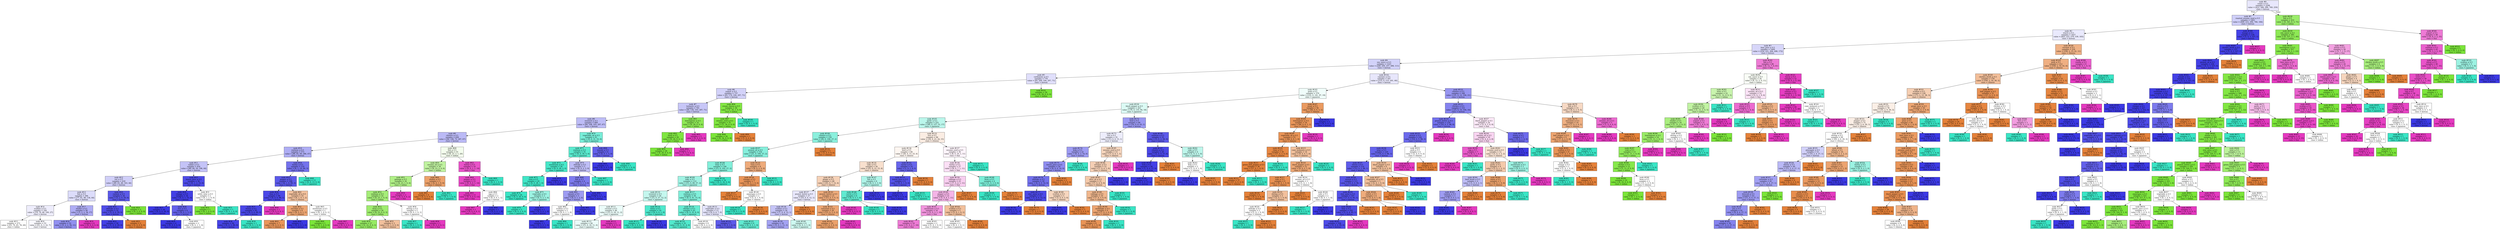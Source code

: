 digraph Tree {
node [shape=box, style="filled", color="black"] ;
0 [label=<node &#35;0<br/>cumin &le; 0.5<br/>samples = 2298<br/>value = [412, 568, 290, 769, 259]<br/>class = korean>, fillcolor="#3c39e51e"] ;
1 [label=<node &#35;1<br/>roasted_sesame_seed &le; 0.5<br/>samples = 1865<br/>value = [408, 223, 284, 766, 184]<br/>class = korean>, fillcolor="#3c39e53f"] ;
0 -> 1 [labeldistance=2.5, labelangle=45, headlabel="True"] ;
2 [label=<node &#35;2<br/>starch &le; 0.5<br/>samples = 1627<br/>value = [403, 223, 279, 539, 183]<br/>class = korean>, fillcolor="#3c39e51c"] ;
1 -> 2 ;
3 [label=<node &#35;3<br/>lime_juice &le; 0.5<br/>samples = 1409<br/>value = [254, 221, 264, 498, 172]<br/>class = korean>, fillcolor="#3c39e534"] ;
2 -> 3 ;
4 [label=<node &#35;4<br/>soy_sauce &le; 0.5<br/>samples = 1323<br/>value = [248, 209, 257, 498, 111]<br/>class = korean>, fillcolor="#3c39e53a"] ;
3 -> 4 ;
5 [label=<node &#35;5<br/>cardamom &le; 0.5<br/>samples = 776<br/>value = [95, 209, 104, 297, 71]<br/>class = korean>, fillcolor="#3c39e528"] ;
4 -> 5 ;
6 [label=<node &#35;6<br/>yogurt &le; 0.5<br/>samples = 737<br/>value = [95, 170, 104, 297, 71]<br/>class = korean>, fillcolor="#3c39e539"] ;
5 -> 6 ;
7 [label=<node &#35;7<br/>turmeric &le; 0.5<br/>samples = 701<br/>value = [94, 136, 103, 297, 71]<br/>class = korean>, fillcolor="#3c39e549"] ;
6 -> 7 ;
8 [label=<node &#35;8<br/>seaweed &le; 0.5<br/>samples = 669<br/>value = [94, 108, 103, 297, 67]<br/>class = korean>, fillcolor="#3c39e556"] ;
7 -> 8 ;
9 [label=<node &#35;9<br/>cilantro &le; 0.5<br/>samples = 628<br/>value = [94, 108, 72, 287, 67]<br/>class = korean>, fillcolor="#3c39e558"] ;
8 -> 9 ;
10 [label=<node &#35;10<br/>soybean &le; 0.5<br/>samples = 573<br/>value = [86, 85, 69, 286, 47]<br/>class = korean>, fillcolor="#3c39e569"] ;
9 -> 10 ;
11 [label=<node &#35;11<br/>radish &le; 0.5<br/>samples = 454<br/>value = [80, 84, 50, 196, 44]<br/>class = korean>, fillcolor="#3c39e54d"] ;
10 -> 11 ;
12 [label=<node &#35;12<br/>nut &le; 0.5<br/>samples = 418<br/>value = [80, 83, 48, 163, 44]<br/>class = korean>, fillcolor="#3c39e53d"] ;
11 -> 12 ;
13 [label=<node &#35;13<br/>fish &le; 0.5<br/>samples = 384<br/>value = [77, 81, 48, 134, 44]<br/>class = korean>, fillcolor="#3c39e52d"] ;
12 -> 13 ;
14 [label=<node &#35;14<br/>scallion &le; 0.5<br/>samples = 326<br/>value = [74, 79, 46, 100, 27]<br/>class = korean>, fillcolor="#3c39e516"] ;
13 -> 14 ;
15 [label=<node &#35;15<br/>samples = 273<br/>value = [53, 79, 43, 78, 20]<br/>class = indian>, fillcolor="#7be53901"] ;
14 -> 15 ;
16 [label=<node &#35;16<br/>samples = 53<br/>value = [21, 0, 3, 22, 7]<br/>class = korean>, fillcolor="#3c39e508"] ;
14 -> 16 ;
17 [label=<node &#35;17<br/>shallot &le; 0.5<br/>samples = 58<br/>value = [3, 2, 2, 34, 17]<br/>class = korean>, fillcolor="#3c39e56a"] ;
13 -> 17 ;
18 [label=<node &#35;18<br/>samples = 52<br/>value = [3, 2, 2, 34, 11]<br/>class = korean>, fillcolor="#3c39e58f"] ;
17 -> 18 ;
19 [label=<node &#35;19<br/>samples = 6<br/>value = [0, 0, 0, 0, 6]<br/>class = thai>, fillcolor="#e539c0ff"] ;
17 -> 19 ;
20 [label=<node &#35;20<br/>cashew &le; 0.5<br/>samples = 34<br/>value = [3, 2, 0, 29, 0]<br/>class = korean>, fillcolor="#3c39e5d6"] ;
12 -> 20 ;
21 [label=<node &#35;21<br/>shiitake &le; 0.5<br/>samples = 32<br/>value = [3, 0, 0, 29, 0]<br/>class = korean>, fillcolor="#3c39e5e5"] ;
20 -> 21 ;
22 [label=<node &#35;22<br/>samples = 30<br/>value = [1, 0, 0, 29, 0]<br/>class = korean>, fillcolor="#3c39e5f6"] ;
21 -> 22 ;
23 [label=<node &#35;23<br/>samples = 2<br/>value = [2, 0, 0, 0, 0]<br/>class = chinese>, fillcolor="#e58139ff"] ;
21 -> 23 ;
24 [label=<node &#35;24<br/>samples = 2<br/>value = [0, 2, 0, 0, 0]<br/>class = indian>, fillcolor="#7be539ff"] ;
20 -> 24 ;
25 [label=<node &#35;25<br/>lemon_juice &le; 0.5<br/>samples = 36<br/>value = [0, 1, 2, 33, 0]<br/>class = korean>, fillcolor="#3c39e5e8"] ;
11 -> 25 ;
26 [label=<node &#35;26<br/>vinegar &le; 0.5<br/>samples = 34<br/>value = [0, 0, 1, 33, 0]<br/>class = korean>, fillcolor="#3c39e5f7"] ;
25 -> 26 ;
27 [label=<node &#35;27<br/>samples = 28<br/>value = [0, 0, 0, 28, 0]<br/>class = korean>, fillcolor="#3c39e5ff"] ;
26 -> 27 ;
28 [label=<node &#35;28<br/>rice &le; 0.5<br/>samples = 6<br/>value = [0, 0, 1, 5, 0]<br/>class = korean>, fillcolor="#3c39e5cc"] ;
26 -> 28 ;
29 [label=<node &#35;29<br/>samples = 4<br/>value = [0, 0, 0, 4, 0]<br/>class = korean>, fillcolor="#3c39e5ff"] ;
28 -> 29 ;
30 [label=<node &#35;30<br/>samples = 2<br/>value = [0, 0, 1, 1, 0]<br/>class = japanese>, fillcolor="#39e5c500"] ;
28 -> 30 ;
31 [label=<node &#35;31<br/>white_wine &le; 0.5<br/>samples = 2<br/>value = [0, 1, 1, 0, 0]<br/>class = indian>, fillcolor="#7be53900"] ;
25 -> 31 ;
32 [label=<node &#35;32<br/>samples = 1<br/>value = [0, 1, 0, 0, 0]<br/>class = indian>, fillcolor="#7be539ff"] ;
31 -> 32 ;
33 [label=<node &#35;33<br/>samples = 1<br/>value = [0, 0, 1, 0, 0]<br/>class = japanese>, fillcolor="#39e5c5ff"] ;
31 -> 33 ;
34 [label=<node &#35;34<br/>barley &le; 0.5<br/>samples = 119<br/>value = [6, 1, 19, 90, 3]<br/>class = korean>, fillcolor="#3c39e5b5"] ;
10 -> 34 ;
35 [label=<node &#35;35<br/>pepper &le; 0.5<br/>samples = 106<br/>value = [6, 1, 6, 90, 3]<br/>class = korean>, fillcolor="#3c39e5d6"] ;
34 -> 35 ;
36 [label=<node &#35;36<br/>lime &le; 0.5<br/>samples = 96<br/>value = [0, 0, 6, 89, 1]<br/>class = korean>, fillcolor="#3c39e5eb"] ;
35 -> 36 ;
37 [label=<node &#35;37<br/>lemon &le; 0.5<br/>samples = 95<br/>value = [0, 0, 6, 89, 0]<br/>class = korean>, fillcolor="#3c39e5ee"] ;
36 -> 37 ;
38 [label=<node &#35;38<br/>samples = 94<br/>value = [0, 0, 5, 89, 0]<br/>class = korean>, fillcolor="#3c39e5f1"] ;
37 -> 38 ;
39 [label=<node &#35;39<br/>samples = 1<br/>value = [0, 0, 1, 0, 0]<br/>class = japanese>, fillcolor="#39e5c5ff"] ;
37 -> 39 ;
40 [label=<node &#35;40<br/>samples = 1<br/>value = [0, 0, 0, 0, 1]<br/>class = thai>, fillcolor="#e539c0ff"] ;
36 -> 40 ;
41 [label=<node &#35;41<br/>vegetable_oil &le; 0.5<br/>samples = 10<br/>value = [6, 1, 0, 1, 2]<br/>class = chinese>, fillcolor="#e581397f"] ;
35 -> 41 ;
42 [label=<node &#35;42<br/>zucchini &le; 0.5<br/>samples = 8<br/>value = [6, 0, 0, 1, 1]<br/>class = chinese>, fillcolor="#e58139b6"] ;
41 -> 42 ;
43 [label=<node &#35;43<br/>samples = 7<br/>value = [6, 0, 0, 0, 1]<br/>class = chinese>, fillcolor="#e58139d4"] ;
42 -> 43 ;
44 [label=<node &#35;44<br/>samples = 1<br/>value = [0, 0, 0, 1, 0]<br/>class = korean>, fillcolor="#3c39e5ff"] ;
42 -> 44 ;
45 [label=<node &#35;45<br/>mushroom &le; 0.5<br/>samples = 2<br/>value = [0, 1, 0, 0, 1]<br/>class = indian>, fillcolor="#7be53900"] ;
41 -> 45 ;
46 [label=<node &#35;46<br/>samples = 1<br/>value = [0, 1, 0, 0, 0]<br/>class = indian>, fillcolor="#7be539ff"] ;
45 -> 46 ;
47 [label=<node &#35;47<br/>samples = 1<br/>value = [0, 0, 0, 0, 1]<br/>class = thai>, fillcolor="#e539c0ff"] ;
45 -> 47 ;
48 [label=<node &#35;48<br/>samples = 13<br/>value = [0, 0, 13, 0, 0]<br/>class = japanese>, fillcolor="#39e5c5ff"] ;
34 -> 48 ;
49 [label=<node &#35;49<br/>fish &le; 0.5<br/>samples = 55<br/>value = [8, 23, 3, 1, 20]<br/>class = indian>, fillcolor="#7be53916"] ;
9 -> 49 ;
50 [label=<node &#35;50<br/>sesame_oil &le; 0.5<br/>samples = 39<br/>value = [8, 23, 2, 0, 6]<br/>class = indian>, fillcolor="#7be5397b"] ;
49 -> 50 ;
51 [label=<node &#35;51<br/>galanga &le; 0.5<br/>samples = 34<br/>value = [4, 23, 1, 0, 6]<br/>class = indian>, fillcolor="#7be5399b"] ;
50 -> 51 ;
52 [label=<node &#35;52<br/>soybean &le; 0.5<br/>samples = 32<br/>value = [4, 23, 1, 0, 4]<br/>class = indian>, fillcolor="#7be539ad"] ;
51 -> 52 ;
53 [label=<node &#35;53<br/>bean &le; 0.5<br/>samples = 30<br/>value = [4, 23, 0, 0, 3]<br/>class = indian>, fillcolor="#7be539ba"] ;
52 -> 53 ;
54 [label=<node &#35;54<br/>samples = 27<br/>value = [2, 22, 0, 0, 3]<br/>class = indian>, fillcolor="#7be539ca"] ;
53 -> 54 ;
55 [label=<node &#35;55<br/>samples = 3<br/>value = [2, 1, 0, 0, 0]<br/>class = chinese>, fillcolor="#e581397f"] ;
53 -> 55 ;
56 [label=<node &#35;56<br/>shrimp &le; 0.5<br/>samples = 2<br/>value = [0, 0, 1, 0, 1]<br/>class = japanese>, fillcolor="#39e5c500"] ;
52 -> 56 ;
57 [label=<node &#35;57<br/>samples = 1<br/>value = [0, 0, 1, 0, 0]<br/>class = japanese>, fillcolor="#39e5c5ff"] ;
56 -> 57 ;
58 [label=<node &#35;58<br/>samples = 1<br/>value = [0, 0, 0, 0, 1]<br/>class = thai>, fillcolor="#e539c0ff"] ;
56 -> 58 ;
59 [label=<node &#35;59<br/>samples = 2<br/>value = [0, 0, 0, 0, 2]<br/>class = thai>, fillcolor="#e539c0ff"] ;
51 -> 59 ;
60 [label=<node &#35;60<br/>shallot &le; 0.5<br/>samples = 5<br/>value = [4, 0, 1, 0, 0]<br/>class = chinese>, fillcolor="#e58139bf"] ;
50 -> 60 ;
61 [label=<node &#35;61<br/>samples = 4<br/>value = [4, 0, 0, 0, 0]<br/>class = chinese>, fillcolor="#e58139ff"] ;
60 -> 61 ;
62 [label=<node &#35;62<br/>samples = 1<br/>value = [0, 0, 1, 0, 0]<br/>class = japanese>, fillcolor="#39e5c5ff"] ;
60 -> 62 ;
63 [label=<node &#35;63<br/>butter &le; 0.5<br/>samples = 16<br/>value = [0, 0, 1, 1, 14]<br/>class = thai>, fillcolor="#e539c0dd"] ;
49 -> 63 ;
64 [label=<node &#35;64<br/>pepper &le; 0.5<br/>samples = 15<br/>value = [0, 0, 0, 1, 14]<br/>class = thai>, fillcolor="#e539c0ed"] ;
63 -> 64 ;
65 [label=<node &#35;65<br/>samples = 13<br/>value = [0, 0, 0, 0, 13]<br/>class = thai>, fillcolor="#e539c0ff"] ;
64 -> 65 ;
66 [label=<node &#35;66<br/>egg &le; 0.5<br/>samples = 2<br/>value = [0, 0, 0, 1, 1]<br/>class = korean>, fillcolor="#3c39e500"] ;
64 -> 66 ;
67 [label=<node &#35;67<br/>samples = 1<br/>value = [0, 0, 0, 0, 1]<br/>class = thai>, fillcolor="#e539c0ff"] ;
66 -> 67 ;
68 [label=<node &#35;68<br/>samples = 1<br/>value = [0, 0, 0, 1, 0]<br/>class = korean>, fillcolor="#3c39e5ff"] ;
66 -> 68 ;
69 [label=<node &#35;69<br/>samples = 1<br/>value = [0, 0, 1, 0, 0]<br/>class = japanese>, fillcolor="#39e5c5ff"] ;
63 -> 69 ;
70 [label=<node &#35;70<br/>vegetable_oil &le; 0.5<br/>samples = 41<br/>value = [0, 0, 31, 10, 0]<br/>class = japanese>, fillcolor="#39e5c5ad"] ;
8 -> 70 ;
71 [label=<node &#35;71<br/>soybean &le; 0.5<br/>samples = 35<br/>value = [0, 0, 30, 5, 0]<br/>class = japanese>, fillcolor="#39e5c5d4"] ;
70 -> 71 ;
72 [label=<node &#35;72<br/>mushroom &le; 0.5<br/>samples = 30<br/>value = [0, 0, 28, 2, 0]<br/>class = japanese>, fillcolor="#39e5c5ed"] ;
71 -> 72 ;
73 [label=<node &#35;73<br/>tuna &le; 0.5<br/>samples = 29<br/>value = [0, 0, 28, 1, 0]<br/>class = japanese>, fillcolor="#39e5c5f6"] ;
72 -> 73 ;
74 [label=<node &#35;74<br/>samples = 26<br/>value = [0, 0, 26, 0, 0]<br/>class = japanese>, fillcolor="#39e5c5ff"] ;
73 -> 74 ;
75 [label=<node &#35;75<br/>vegetable &le; 0.5<br/>samples = 3<br/>value = [0, 0, 2, 1, 0]<br/>class = japanese>, fillcolor="#39e5c57f"] ;
73 -> 75 ;
76 [label=<node &#35;76<br/>samples = 2<br/>value = [0, 0, 2, 0, 0]<br/>class = japanese>, fillcolor="#39e5c5ff"] ;
75 -> 76 ;
77 [label=<node &#35;77<br/>samples = 1<br/>value = [0, 0, 0, 1, 0]<br/>class = korean>, fillcolor="#3c39e5ff"] ;
75 -> 77 ;
78 [label=<node &#35;78<br/>samples = 1<br/>value = [0, 0, 0, 1, 0]<br/>class = korean>, fillcolor="#3c39e5ff"] ;
72 -> 78 ;
79 [label=<node &#35;79<br/>shiitake &le; 0.5<br/>samples = 5<br/>value = [0, 0, 2, 3, 0]<br/>class = korean>, fillcolor="#3c39e555"] ;
71 -> 79 ;
80 [label=<node &#35;80<br/>fish &le; 0.5<br/>samples = 4<br/>value = [0, 0, 1, 3, 0]<br/>class = korean>, fillcolor="#3c39e5aa"] ;
79 -> 80 ;
81 [label=<node &#35;81<br/>squash &le; 0.5<br/>samples = 3<br/>value = [0, 0, 1, 2, 0]<br/>class = korean>, fillcolor="#3c39e57f"] ;
80 -> 81 ;
82 [label=<node &#35;82<br/>scallion &le; 0.5<br/>samples = 2<br/>value = [0, 0, 1, 1, 0]<br/>class = japanese>, fillcolor="#39e5c500"] ;
81 -> 82 ;
83 [label=<node &#35;83<br/>samples = 1<br/>value = [0, 0, 0, 1, 0]<br/>class = korean>, fillcolor="#3c39e5ff"] ;
82 -> 83 ;
84 [label=<node &#35;84<br/>samples = 1<br/>value = [0, 0, 1, 0, 0]<br/>class = japanese>, fillcolor="#39e5c5ff"] ;
82 -> 84 ;
85 [label=<node &#35;85<br/>samples = 1<br/>value = [0, 0, 0, 1, 0]<br/>class = korean>, fillcolor="#3c39e5ff"] ;
81 -> 85 ;
86 [label=<node &#35;86<br/>samples = 1<br/>value = [0, 0, 0, 1, 0]<br/>class = korean>, fillcolor="#3c39e5ff"] ;
80 -> 86 ;
87 [label=<node &#35;87<br/>samples = 1<br/>value = [0, 0, 1, 0, 0]<br/>class = japanese>, fillcolor="#39e5c5ff"] ;
79 -> 87 ;
88 [label=<node &#35;88<br/>wasabi &le; 0.5<br/>samples = 6<br/>value = [0, 0, 1, 5, 0]<br/>class = korean>, fillcolor="#3c39e5cc"] ;
70 -> 88 ;
89 [label=<node &#35;89<br/>samples = 5<br/>value = [0, 0, 0, 5, 0]<br/>class = korean>, fillcolor="#3c39e5ff"] ;
88 -> 89 ;
90 [label=<node &#35;90<br/>samples = 1<br/>value = [0, 0, 1, 0, 0]<br/>class = japanese>, fillcolor="#39e5c5ff"] ;
88 -> 90 ;
91 [label=<node &#35;91<br/>lemongrass &le; 0.5<br/>samples = 32<br/>value = [0, 28, 0, 0, 4]<br/>class = indian>, fillcolor="#7be539db"] ;
7 -> 91 ;
92 [label=<node &#35;92<br/>basil &le; 0.5<br/>samples = 29<br/>value = [0, 28, 0, 0, 1]<br/>class = indian>, fillcolor="#7be539f6"] ;
91 -> 92 ;
93 [label=<node &#35;93<br/>samples = 28<br/>value = [0, 28, 0, 0, 0]<br/>class = indian>, fillcolor="#7be539ff"] ;
92 -> 93 ;
94 [label=<node &#35;94<br/>samples = 1<br/>value = [0, 0, 0, 0, 1]<br/>class = thai>, fillcolor="#e539c0ff"] ;
92 -> 94 ;
95 [label=<node &#35;95<br/>samples = 3<br/>value = [0, 0, 0, 0, 3]<br/>class = thai>, fillcolor="#e539c0ff"] ;
91 -> 95 ;
96 [label=<node &#35;96<br/>cream_cheese &le; 0.5<br/>samples = 36<br/>value = [1, 34, 1, 0, 0]<br/>class = indian>, fillcolor="#7be539f0"] ;
6 -> 96 ;
97 [label=<node &#35;97<br/>sesame_seed &le; 0.5<br/>samples = 35<br/>value = [1, 34, 0, 0, 0]<br/>class = indian>, fillcolor="#7be539f8"] ;
96 -> 97 ;
98 [label=<node &#35;98<br/>samples = 34<br/>value = [0, 34, 0, 0, 0]<br/>class = indian>, fillcolor="#7be539ff"] ;
97 -> 98 ;
99 [label=<node &#35;99<br/>samples = 1<br/>value = [1, 0, 0, 0, 0]<br/>class = chinese>, fillcolor="#e58139ff"] ;
97 -> 99 ;
100 [label=<node &#35;100<br/>samples = 1<br/>value = [0, 0, 1, 0, 0]<br/>class = japanese>, fillcolor="#39e5c5ff"] ;
96 -> 100 ;
101 [label=<node &#35;101<br/>samples = 39<br/>value = [0, 39, 0, 0, 0]<br/>class = indian>, fillcolor="#7be539ff"] ;
5 -> 101 ;
102 [label=<node &#35;102<br/>cayenne &le; 0.5<br/>samples = 547<br/>value = [153, 0, 153, 201, 40]<br/>class = korean>, fillcolor="#3c39e51f"] ;
4 -> 102 ;
103 [label=<node &#35;103<br/>pork &le; 0.5<br/>samples = 379<br/>value = [122, 0, 141, 97, 19]<br/>class = japanese>, fillcolor="#39e5c513"] ;
102 -> 103 ;
104 [label=<node &#35;104<br/>black_pepper &le; 0.5<br/>samples = 323<br/>value = [76, 0, 135, 94, 18]<br/>class = japanese>, fillcolor="#39e5c52e"] ;
103 -> 104 ;
105 [label=<node &#35;105<br/>garlic &le; 0.5<br/>samples = 255<br/>value = [60, 0, 127, 51, 17]<br/>class = japanese>, fillcolor="#39e5c558"] ;
104 -> 105 ;
106 [label=<node &#35;106<br/>cilantro &le; 0.5<br/>samples = 159<br/>value = [26, 0, 104, 27, 2]<br/>class = japanese>, fillcolor="#39e5c595"] ;
105 -> 106 ;
107 [label=<node &#35;107<br/>peanut_oil &le; 0.5<br/>samples = 154<br/>value = [21, 0, 104, 27, 2]<br/>class = japanese>, fillcolor="#39e5c59b"] ;
106 -> 107 ;
108 [label=<node &#35;108<br/>wine &le; 0.5<br/>samples = 146<br/>value = [15, 0, 102, 27, 2]<br/>class = japanese>, fillcolor="#39e5c5a1"] ;
107 -> 108 ;
109 [label=<node &#35;109<br/>sake &le; 0.5<br/>samples = 112<br/>value = [15, 0, 68, 27, 2]<br/>class = japanese>, fillcolor="#39e5c57b"] ;
108 -> 109 ;
110 [label=<node &#35;110<br/>seaweed &le; 0.5<br/>samples = 56<br/>value = [15, 0, 27, 12, 2]<br/>class = japanese>, fillcolor="#39e5c54b"] ;
109 -> 110 ;
111 [label=<node &#35;111<br/>coconut &le; 0.5<br/>samples = 46<br/>value = [15, 0, 18, 11, 2]<br/>class = japanese>, fillcolor="#39e5c519"] ;
110 -> 111 ;
112 [label=<node &#35;112<br/>samples = 44<br/>value = [15, 0, 18, 11, 0]<br/>class = japanese>, fillcolor="#39e5c51a"] ;
111 -> 112 ;
113 [label=<node &#35;113<br/>samples = 2<br/>value = [0, 0, 0, 0, 2]<br/>class = thai>, fillcolor="#e539c0ff"] ;
111 -> 113 ;
114 [label=<node &#35;114<br/>onion &le; 0.5<br/>samples = 10<br/>value = [0, 0, 9, 1, 0]<br/>class = japanese>, fillcolor="#39e5c5e3"] ;
110 -> 114 ;
115 [label=<node &#35;115<br/>samples = 9<br/>value = [0, 0, 9, 0, 0]<br/>class = japanese>, fillcolor="#39e5c5ff"] ;
114 -> 115 ;
116 [label=<node &#35;116<br/>samples = 1<br/>value = [0, 0, 0, 1, 0]<br/>class = korean>, fillcolor="#3c39e5ff"] ;
114 -> 116 ;
117 [label=<node &#35;117<br/>soybean &le; 0.5<br/>samples = 56<br/>value = [0, 0, 41, 15, 0]<br/>class = japanese>, fillcolor="#39e5c5a2"] ;
109 -> 117 ;
118 [label=<node &#35;118<br/>chicken &le; 0.5<br/>samples = 43<br/>value = [0, 0, 35, 8, 0]<br/>class = japanese>, fillcolor="#39e5c5c5"] ;
117 -> 118 ;
119 [label=<node &#35;119<br/>samples = 35<br/>value = [0, 0, 31, 4, 0]<br/>class = japanese>, fillcolor="#39e5c5de"] ;
118 -> 119 ;
120 [label=<node &#35;120<br/>samples = 8<br/>value = [0, 0, 4, 4, 0]<br/>class = japanese>, fillcolor="#39e5c500"] ;
118 -> 120 ;
121 [label=<node &#35;121<br/>vegetable &le; 0.5<br/>samples = 13<br/>value = [0, 0, 6, 7, 0]<br/>class = korean>, fillcolor="#3c39e524"] ;
117 -> 121 ;
122 [label=<node &#35;122<br/>samples = 7<br/>value = [0, 0, 1, 6, 0]<br/>class = korean>, fillcolor="#3c39e5d4"] ;
121 -> 122 ;
123 [label=<node &#35;123<br/>samples = 6<br/>value = [0, 0, 5, 1, 0]<br/>class = japanese>, fillcolor="#39e5c5cc"] ;
121 -> 123 ;
124 [label=<node &#35;124<br/>samples = 34<br/>value = [0, 0, 34, 0, 0]<br/>class = japanese>, fillcolor="#39e5c5ff"] ;
108 -> 124 ;
125 [label=<node &#35;125<br/>tuna &le; 0.5<br/>samples = 8<br/>value = [6, 0, 2, 0, 0]<br/>class = chinese>, fillcolor="#e58139aa"] ;
107 -> 125 ;
126 [label=<node &#35;126<br/>vinegar &le; 0.5<br/>samples = 7<br/>value = [6, 0, 1, 0, 0]<br/>class = chinese>, fillcolor="#e58139d4"] ;
125 -> 126 ;
127 [label=<node &#35;127<br/>samples = 5<br/>value = [5, 0, 0, 0, 0]<br/>class = chinese>, fillcolor="#e58139ff"] ;
126 -> 127 ;
128 [label=<node &#35;128<br/>asparagus &le; 0.5<br/>samples = 2<br/>value = [1, 0, 1, 0, 0]<br/>class = chinese>, fillcolor="#e5813900"] ;
126 -> 128 ;
129 [label=<node &#35;129<br/>samples = 1<br/>value = [0, 0, 1, 0, 0]<br/>class = japanese>, fillcolor="#39e5c5ff"] ;
128 -> 129 ;
130 [label=<node &#35;130<br/>samples = 1<br/>value = [1, 0, 0, 0, 0]<br/>class = chinese>, fillcolor="#e58139ff"] ;
128 -> 130 ;
131 [label=<node &#35;131<br/>samples = 1<br/>value = [0, 0, 1, 0, 0]<br/>class = japanese>, fillcolor="#39e5c5ff"] ;
125 -> 131 ;
132 [label=<node &#35;132<br/>samples = 5<br/>value = [5, 0, 0, 0, 0]<br/>class = chinese>, fillcolor="#e58139ff"] ;
106 -> 132 ;
133 [label=<node &#35;133<br/>rice &le; 0.5<br/>samples = 96<br/>value = [34, 0, 23, 24, 15]<br/>class = chinese>, fillcolor="#e5813923"] ;
105 -> 133 ;
134 [label=<node &#35;134<br/>beef &le; 0.5<br/>samples = 66<br/>value = [26, 0, 13, 23, 4]<br/>class = chinese>, fillcolor="#e5813912"] ;
133 -> 134 ;
135 [label=<node &#35;135<br/>sake &le; 0.5<br/>samples = 56<br/>value = [25, 0, 12, 15, 4]<br/>class = chinese>, fillcolor="#e581393e"] ;
134 -> 135 ;
136 [label=<node &#35;136<br/>ginger &le; 0.5<br/>samples = 48<br/>value = [25, 0, 7, 12, 4]<br/>class = chinese>, fillcolor="#e581395c"] ;
135 -> 136 ;
137 [label=<node &#35;137<br/>peanut_butter &le; 0.5<br/>samples = 27<br/>value = [10, 0, 4, 12, 1]<br/>class = korean>, fillcolor="#3c39e51e"] ;
136 -> 137 ;
138 [label=<node &#35;138<br/>scallion &le; 0.5<br/>samples = 24<br/>value = [7, 0, 4, 12, 1]<br/>class = korean>, fillcolor="#3c39e54b"] ;
137 -> 138 ;
139 [label=<node &#35;139<br/>samples = 18<br/>value = [5, 0, 1, 11, 1]<br/>class = korean>, fillcolor="#3c39e576"] ;
138 -> 139 ;
140 [label=<node &#35;140<br/>samples = 6<br/>value = [2, 0, 3, 1, 0]<br/>class = japanese>, fillcolor="#39e5c540"] ;
138 -> 140 ;
141 [label=<node &#35;141<br/>samples = 3<br/>value = [3, 0, 0, 0, 0]<br/>class = chinese>, fillcolor="#e58139ff"] ;
137 -> 141 ;
142 [label=<node &#35;142<br/>peanut_butter &le; 0.5<br/>samples = 21<br/>value = [15, 0, 3, 0, 3]<br/>class = chinese>, fillcolor="#e58139aa"] ;
136 -> 142 ;
143 [label=<node &#35;143<br/>tamarind &le; 0.5<br/>samples = 20<br/>value = [15, 0, 3, 0, 2]<br/>class = chinese>, fillcolor="#e58139b4"] ;
142 -> 143 ;
144 [label=<node &#35;144<br/>samples = 19<br/>value = [15, 0, 3, 0, 1]<br/>class = chinese>, fillcolor="#e58139bf"] ;
143 -> 144 ;
145 [label=<node &#35;145<br/>samples = 1<br/>value = [0, 0, 0, 0, 1]<br/>class = thai>, fillcolor="#e539c0ff"] ;
143 -> 145 ;
146 [label=<node &#35;146<br/>samples = 1<br/>value = [0, 0, 0, 0, 1]<br/>class = thai>, fillcolor="#e539c0ff"] ;
142 -> 146 ;
147 [label=<node &#35;147<br/>fish &le; 0.5<br/>samples = 8<br/>value = [0, 0, 5, 3, 0]<br/>class = japanese>, fillcolor="#39e5c566"] ;
135 -> 147 ;
148 [label=<node &#35;148<br/>carrot &le; 0.5<br/>samples = 6<br/>value = [0, 0, 5, 1, 0]<br/>class = japanese>, fillcolor="#39e5c5cc"] ;
147 -> 148 ;
149 [label=<node &#35;149<br/>samples = 5<br/>value = [0, 0, 5, 0, 0]<br/>class = japanese>, fillcolor="#39e5c5ff"] ;
148 -> 149 ;
150 [label=<node &#35;150<br/>samples = 1<br/>value = [0, 0, 0, 1, 0]<br/>class = korean>, fillcolor="#3c39e5ff"] ;
148 -> 150 ;
151 [label=<node &#35;151<br/>samples = 2<br/>value = [0, 0, 0, 2, 0]<br/>class = korean>, fillcolor="#3c39e5ff"] ;
147 -> 151 ;
152 [label=<node &#35;152<br/>oyster &le; 0.5<br/>samples = 10<br/>value = [1, 0, 1, 8, 0]<br/>class = korean>, fillcolor="#3c39e5c6"] ;
134 -> 152 ;
153 [label=<node &#35;153<br/>lemon_juice &le; 0.5<br/>samples = 9<br/>value = [0, 0, 1, 8, 0]<br/>class = korean>, fillcolor="#3c39e5df"] ;
152 -> 153 ;
154 [label=<node &#35;154<br/>samples = 8<br/>value = [0, 0, 0, 8, 0]<br/>class = korean>, fillcolor="#3c39e5ff"] ;
153 -> 154 ;
155 [label=<node &#35;155<br/>samples = 1<br/>value = [0, 0, 1, 0, 0]<br/>class = japanese>, fillcolor="#39e5c5ff"] ;
153 -> 155 ;
156 [label=<node &#35;156<br/>samples = 1<br/>value = [1, 0, 0, 0, 0]<br/>class = chinese>, fillcolor="#e58139ff"] ;
152 -> 156 ;
157 [label=<node &#35;157<br/>sesame_seed &le; 0.5<br/>samples = 30<br/>value = [8, 0, 10, 1, 11]<br/>class = thai>, fillcolor="#e539c00d"] ;
133 -> 157 ;
158 [label=<node &#35;158<br/>barley &le; 0.5<br/>samples = 27<br/>value = [8, 0, 7, 1, 11]<br/>class = thai>, fillcolor="#e539c028"] ;
157 -> 158 ;
159 [label=<node &#35;159<br/>cabbage &le; 0.5<br/>samples = 23<br/>value = [7, 0, 4, 1, 11]<br/>class = thai>, fillcolor="#e539c040"] ;
158 -> 159 ;
160 [label=<node &#35;160<br/>pepper &le; 0.5<br/>samples = 21<br/>value = [5, 0, 4, 1, 11]<br/>class = thai>, fillcolor="#e539c060"] ;
159 -> 160 ;
161 [label=<node &#35;161<br/>mushroom &le; 0.5<br/>samples = 16<br/>value = [2, 0, 3, 1, 10]<br/>class = thai>, fillcolor="#e539c089"] ;
160 -> 161 ;
162 [label=<node &#35;162<br/>samples = 14<br/>value = [1, 0, 2, 1, 10]<br/>class = thai>, fillcolor="#e539c0aa"] ;
161 -> 162 ;
163 [label=<node &#35;163<br/>samples = 2<br/>value = [1, 0, 1, 0, 0]<br/>class = chinese>, fillcolor="#e5813900"] ;
161 -> 163 ;
164 [label=<node &#35;164<br/>scallion &le; 0.5<br/>samples = 5<br/>value = [3, 0, 1, 0, 1]<br/>class = chinese>, fillcolor="#e581397f"] ;
160 -> 164 ;
165 [label=<node &#35;165<br/>samples = 2<br/>value = [0, 0, 1, 0, 1]<br/>class = japanese>, fillcolor="#39e5c500"] ;
164 -> 165 ;
166 [label=<node &#35;166<br/>samples = 3<br/>value = [3, 0, 0, 0, 0]<br/>class = chinese>, fillcolor="#e58139ff"] ;
164 -> 166 ;
167 [label=<node &#35;167<br/>samples = 2<br/>value = [2, 0, 0, 0, 0]<br/>class = chinese>, fillcolor="#e58139ff"] ;
159 -> 167 ;
168 [label=<node &#35;168<br/>bean &le; 0.5<br/>samples = 4<br/>value = [1, 0, 3, 0, 0]<br/>class = japanese>, fillcolor="#39e5c5aa"] ;
158 -> 168 ;
169 [label=<node &#35;169<br/>samples = 3<br/>value = [0, 0, 3, 0, 0]<br/>class = japanese>, fillcolor="#39e5c5ff"] ;
168 -> 169 ;
170 [label=<node &#35;170<br/>samples = 1<br/>value = [1, 0, 0, 0, 0]<br/>class = chinese>, fillcolor="#e58139ff"] ;
168 -> 170 ;
171 [label=<node &#35;171<br/>samples = 3<br/>value = [0, 0, 3, 0, 0]<br/>class = japanese>, fillcolor="#39e5c5ff"] ;
157 -> 171 ;
172 [label=<node &#35;172<br/>beef &le; 0.5<br/>samples = 68<br/>value = [16, 0, 8, 43, 1]<br/>class = korean>, fillcolor="#3c39e584"] ;
104 -> 172 ;
173 [label=<node &#35;173<br/>rice &le; 0.5<br/>samples = 35<br/>value = [13, 0, 6, 15, 1]<br/>class = korean>, fillcolor="#3c39e517"] ;
172 -> 173 ;
174 [label=<node &#35;174<br/>kelp &le; 0.5<br/>samples = 22<br/>value = [6, 0, 2, 14, 0]<br/>class = korean>, fillcolor="#3c39e580"] ;
173 -> 174 ;
175 [label=<node &#35;175<br/>lemon_juice &le; 0.5<br/>samples = 20<br/>value = [6, 0, 0, 14, 0]<br/>class = korean>, fillcolor="#3c39e592"] ;
174 -> 175 ;
176 [label=<node &#35;176<br/>shiitake &le; 0.5<br/>samples = 18<br/>value = [4, 0, 0, 14, 0]<br/>class = korean>, fillcolor="#3c39e5b6"] ;
175 -> 176 ;
177 [label=<node &#35;177<br/>star_anise &le; 0.5<br/>samples = 13<br/>value = [1, 0, 0, 12, 0]<br/>class = korean>, fillcolor="#3c39e5ea"] ;
176 -> 177 ;
178 [label=<node &#35;178<br/>samples = 12<br/>value = [0, 0, 0, 12, 0]<br/>class = korean>, fillcolor="#3c39e5ff"] ;
177 -> 178 ;
179 [label=<node &#35;179<br/>samples = 1<br/>value = [1, 0, 0, 0, 0]<br/>class = chinese>, fillcolor="#e58139ff"] ;
177 -> 179 ;
180 [label=<node &#35;180<br/>scallion &le; 0.5<br/>samples = 5<br/>value = [3, 0, 0, 2, 0]<br/>class = chinese>, fillcolor="#e5813955"] ;
176 -> 180 ;
181 [label=<node &#35;181<br/>samples = 2<br/>value = [0, 0, 0, 2, 0]<br/>class = korean>, fillcolor="#3c39e5ff"] ;
180 -> 181 ;
182 [label=<node &#35;182<br/>samples = 3<br/>value = [3, 0, 0, 0, 0]<br/>class = chinese>, fillcolor="#e58139ff"] ;
180 -> 182 ;
183 [label=<node &#35;183<br/>samples = 2<br/>value = [2, 0, 0, 0, 0]<br/>class = chinese>, fillcolor="#e58139ff"] ;
175 -> 183 ;
184 [label=<node &#35;184<br/>samples = 2<br/>value = [0, 0, 2, 0, 0]<br/>class = japanese>, fillcolor="#39e5c5ff"] ;
174 -> 184 ;
185 [label=<node &#35;185<br/>sesame_seed &le; 0.5<br/>samples = 13<br/>value = [7, 0, 4, 1, 1]<br/>class = chinese>, fillcolor="#e5813955"] ;
173 -> 185 ;
186 [label=<node &#35;186<br/>octopus &le; 0.5<br/>samples = 12<br/>value = [7, 0, 4, 1, 0]<br/>class = chinese>, fillcolor="#e5813960"] ;
185 -> 186 ;
187 [label=<node &#35;187<br/>olive_oil &le; 0.5<br/>samples = 11<br/>value = [7, 0, 4, 0, 0]<br/>class = chinese>, fillcolor="#e581396d"] ;
186 -> 187 ;
188 [label=<node &#35;188<br/>cabbage &le; 0.5<br/>samples = 10<br/>value = [7, 0, 3, 0, 0]<br/>class = chinese>, fillcolor="#e5813992"] ;
187 -> 188 ;
189 [label=<node &#35;189<br/>enokidake &le; 0.5<br/>samples = 9<br/>value = [7, 0, 2, 0, 0]<br/>class = chinese>, fillcolor="#e58139b6"] ;
188 -> 189 ;
190 [label=<node &#35;190<br/>samples = 8<br/>value = [7, 0, 1, 0, 0]<br/>class = chinese>, fillcolor="#e58139db"] ;
189 -> 190 ;
191 [label=<node &#35;191<br/>samples = 1<br/>value = [0, 0, 1, 0, 0]<br/>class = japanese>, fillcolor="#39e5c5ff"] ;
189 -> 191 ;
192 [label=<node &#35;192<br/>samples = 1<br/>value = [0, 0, 1, 0, 0]<br/>class = japanese>, fillcolor="#39e5c5ff"] ;
188 -> 192 ;
193 [label=<node &#35;193<br/>samples = 1<br/>value = [0, 0, 1, 0, 0]<br/>class = japanese>, fillcolor="#39e5c5ff"] ;
187 -> 193 ;
194 [label=<node &#35;194<br/>samples = 1<br/>value = [0, 0, 0, 1, 0]<br/>class = korean>, fillcolor="#3c39e5ff"] ;
186 -> 194 ;
195 [label=<node &#35;195<br/>samples = 1<br/>value = [0, 0, 0, 0, 1]<br/>class = thai>, fillcolor="#e539c0ff"] ;
185 -> 195 ;
196 [label=<node &#35;196<br/>soybean &le; 0.5<br/>samples = 33<br/>value = [3, 0, 2, 28, 0]<br/>class = korean>, fillcolor="#3c39e5d4"] ;
172 -> 196 ;
197 [label=<node &#35;197<br/>cilantro &le; 0.5<br/>samples = 29<br/>value = [2, 0, 0, 27, 0]<br/>class = korean>, fillcolor="#3c39e5ec"] ;
196 -> 197 ;
198 [label=<node &#35;198<br/>leek &le; 0.5<br/>samples = 28<br/>value = [1, 0, 0, 27, 0]<br/>class = korean>, fillcolor="#3c39e5f6"] ;
197 -> 198 ;
199 [label=<node &#35;199<br/>samples = 27<br/>value = [0, 0, 0, 27, 0]<br/>class = korean>, fillcolor="#3c39e5ff"] ;
198 -> 199 ;
200 [label=<node &#35;200<br/>samples = 1<br/>value = [1, 0, 0, 0, 0]<br/>class = chinese>, fillcolor="#e58139ff"] ;
198 -> 200 ;
201 [label=<node &#35;201<br/>samples = 1<br/>value = [1, 0, 0, 0, 0]<br/>class = chinese>, fillcolor="#e58139ff"] ;
197 -> 201 ;
202 [label=<node &#35;202<br/>sake &le; 0.5<br/>samples = 4<br/>value = [1, 0, 2, 1, 0]<br/>class = japanese>, fillcolor="#39e5c555"] ;
196 -> 202 ;
203 [label=<node &#35;203<br/>kelp &le; 0.5<br/>samples = 2<br/>value = [1, 0, 0, 1, 0]<br/>class = chinese>, fillcolor="#e5813900"] ;
202 -> 203 ;
204 [label=<node &#35;204<br/>samples = 1<br/>value = [0, 0, 0, 1, 0]<br/>class = korean>, fillcolor="#3c39e5ff"] ;
203 -> 204 ;
205 [label=<node &#35;205<br/>samples = 1<br/>value = [1, 0, 0, 0, 0]<br/>class = chinese>, fillcolor="#e58139ff"] ;
203 -> 205 ;
206 [label=<node &#35;206<br/>samples = 2<br/>value = [0, 0, 2, 0, 0]<br/>class = japanese>, fillcolor="#39e5c5ff"] ;
202 -> 206 ;
207 [label=<node &#35;207<br/>yeast &le; 0.5<br/>samples = 56<br/>value = [46, 0, 6, 3, 1]<br/>class = chinese>, fillcolor="#e58139cc"] ;
103 -> 207 ;
208 [label=<node &#35;208<br/>lemongrass &le; 0.5<br/>samples = 54<br/>value = [46, 0, 6, 1, 1]<br/>class = chinese>, fillcolor="#e58139d4"] ;
207 -> 208 ;
209 [label=<node &#35;209<br/>vegetable_oil &le; 0.5<br/>samples = 53<br/>value = [46, 0, 6, 1, 0]<br/>class = chinese>, fillcolor="#e58139d9"] ;
208 -> 209 ;
210 [label=<node &#35;210<br/>clam &le; 0.5<br/>samples = 39<br/>value = [37, 0, 2, 0, 0]<br/>class = chinese>, fillcolor="#e58139f1"] ;
209 -> 210 ;
211 [label=<node &#35;211<br/>green_bell_pepper &le; 0.5<br/>samples = 38<br/>value = [37, 0, 1, 0, 0]<br/>class = chinese>, fillcolor="#e58139f8"] ;
210 -> 211 ;
212 [label=<node &#35;212<br/>samples = 37<br/>value = [37, 0, 0, 0, 0]<br/>class = chinese>, fillcolor="#e58139ff"] ;
211 -> 212 ;
213 [label=<node &#35;213<br/>samples = 1<br/>value = [0, 0, 1, 0, 0]<br/>class = japanese>, fillcolor="#39e5c5ff"] ;
211 -> 213 ;
214 [label=<node &#35;214<br/>samples = 1<br/>value = [0, 0, 1, 0, 0]<br/>class = japanese>, fillcolor="#39e5c5ff"] ;
210 -> 214 ;
215 [label=<node &#35;215<br/>cane_molasses &le; 0.5<br/>samples = 14<br/>value = [9, 0, 4, 1, 0]<br/>class = chinese>, fillcolor="#e5813980"] ;
209 -> 215 ;
216 [label=<node &#35;216<br/>black_pepper &le; 0.5<br/>samples = 12<br/>value = [9, 0, 2, 1, 0]<br/>class = chinese>, fillcolor="#e58139b2"] ;
215 -> 216 ;
217 [label=<node &#35;217<br/>sake &le; 0.5<br/>samples = 9<br/>value = [8, 0, 1, 0, 0]<br/>class = chinese>, fillcolor="#e58139df"] ;
216 -> 217 ;
218 [label=<node &#35;218<br/>samples = 6<br/>value = [6, 0, 0, 0, 0]<br/>class = chinese>, fillcolor="#e58139ff"] ;
217 -> 218 ;
219 [label=<node &#35;219<br/>shrimp &le; 0.5<br/>samples = 3<br/>value = [2, 0, 1, 0, 0]<br/>class = chinese>, fillcolor="#e581397f"] ;
217 -> 219 ;
220 [label=<node &#35;220<br/>shiitake &le; 0.5<br/>samples = 2<br/>value = [1, 0, 1, 0, 0]<br/>class = chinese>, fillcolor="#e5813900"] ;
219 -> 220 ;
221 [label=<node &#35;221<br/>samples = 1<br/>value = [0, 0, 1, 0, 0]<br/>class = japanese>, fillcolor="#39e5c5ff"] ;
220 -> 221 ;
222 [label=<node &#35;222<br/>samples = 1<br/>value = [1, 0, 0, 0, 0]<br/>class = chinese>, fillcolor="#e58139ff"] ;
220 -> 222 ;
223 [label=<node &#35;223<br/>samples = 1<br/>value = [1, 0, 0, 0, 0]<br/>class = chinese>, fillcolor="#e58139ff"] ;
219 -> 223 ;
224 [label=<node &#35;224<br/>sesame_oil &le; 0.5<br/>samples = 3<br/>value = [1, 0, 1, 1, 0]<br/>class = chinese>, fillcolor="#e5813900"] ;
216 -> 224 ;
225 [label=<node &#35;225<br/>samples = 1<br/>value = [1, 0, 0, 0, 0]<br/>class = chinese>, fillcolor="#e58139ff"] ;
224 -> 225 ;
226 [label=<node &#35;226<br/>sake &le; 0.5<br/>samples = 2<br/>value = [0, 0, 1, 1, 0]<br/>class = japanese>, fillcolor="#39e5c500"] ;
224 -> 226 ;
227 [label=<node &#35;227<br/>samples = 1<br/>value = [0, 0, 1, 0, 0]<br/>class = japanese>, fillcolor="#39e5c5ff"] ;
226 -> 227 ;
228 [label=<node &#35;228<br/>samples = 1<br/>value = [0, 0, 0, 1, 0]<br/>class = korean>, fillcolor="#3c39e5ff"] ;
226 -> 228 ;
229 [label=<node &#35;229<br/>samples = 2<br/>value = [0, 0, 2, 0, 0]<br/>class = japanese>, fillcolor="#39e5c5ff"] ;
215 -> 229 ;
230 [label=<node &#35;230<br/>samples = 1<br/>value = [0, 0, 0, 0, 1]<br/>class = thai>, fillcolor="#e539c0ff"] ;
208 -> 230 ;
231 [label=<node &#35;231<br/>samples = 2<br/>value = [0, 0, 0, 2, 0]<br/>class = korean>, fillcolor="#3c39e5ff"] ;
207 -> 231 ;
232 [label=<node &#35;232<br/>cilantro &le; 0.5<br/>samples = 168<br/>value = [31, 0, 12, 104, 21]<br/>class = korean>, fillcolor="#3c39e588"] ;
102 -> 232 ;
233 [label=<node &#35;233<br/>chicken &le; 0.5<br/>samples = 153<br/>value = [23, 0, 10, 104, 16]<br/>class = korean>, fillcolor="#3c39e59f"] ;
232 -> 233 ;
234 [label=<node &#35;234<br/>peanut_butter &le; 0.5<br/>samples = 129<br/>value = [18, 0, 5, 98, 8]<br/>class = korean>, fillcolor="#3c39e5b8"] ;
233 -> 234 ;
235 [label=<node &#35;235<br/>peanut &le; 0.5<br/>samples = 124<br/>value = [18, 0, 5, 98, 3]<br/>class = korean>, fillcolor="#3c39e5c0"] ;
234 -> 235 ;
236 [label=<node &#35;236<br/>wine &le; 0.5<br/>samples = 120<br/>value = [16, 0, 5, 98, 1]<br/>class = korean>, fillcolor="#3c39e5c9"] ;
235 -> 236 ;
237 [label=<node &#35;237<br/>sherry &le; 0.5<br/>samples = 114<br/>value = [12, 0, 5, 96, 1]<br/>class = korean>, fillcolor="#3c39e5d2"] ;
236 -> 237 ;
238 [label=<node &#35;238<br/>mussel &le; 0.5<br/>samples = 111<br/>value = [10, 0, 4, 96, 1]<br/>class = korean>, fillcolor="#3c39e5d9"] ;
237 -> 238 ;
239 [label=<node &#35;239<br/>star_anise &le; 0.5<br/>samples = 107<br/>value = [7, 0, 4, 95, 1]<br/>class = korean>, fillcolor="#3c39e5e0"] ;
238 -> 239 ;
240 [label=<node &#35;240<br/>lime &le; 0.5<br/>samples = 105<br/>value = [5, 0, 4, 95, 1]<br/>class = korean>, fillcolor="#3c39e5e6"] ;
239 -> 240 ;
241 [label=<node &#35;241<br/>samples = 104<br/>value = [5, 0, 4, 95, 0]<br/>class = korean>, fillcolor="#3c39e5e8"] ;
240 -> 241 ;
242 [label=<node &#35;242<br/>samples = 1<br/>value = [0, 0, 0, 0, 1]<br/>class = thai>, fillcolor="#e539c0ff"] ;
240 -> 242 ;
243 [label=<node &#35;243<br/>samples = 2<br/>value = [2, 0, 0, 0, 0]<br/>class = chinese>, fillcolor="#e58139ff"] ;
239 -> 243 ;
244 [label=<node &#35;244<br/>radish &le; 0.5<br/>samples = 4<br/>value = [3, 0, 0, 1, 0]<br/>class = chinese>, fillcolor="#e58139aa"] ;
238 -> 244 ;
245 [label=<node &#35;245<br/>samples = 3<br/>value = [3, 0, 0, 0, 0]<br/>class = chinese>, fillcolor="#e58139ff"] ;
244 -> 245 ;
246 [label=<node &#35;246<br/>samples = 1<br/>value = [0, 0, 0, 1, 0]<br/>class = korean>, fillcolor="#3c39e5ff"] ;
244 -> 246 ;
247 [label=<node &#35;247<br/>vegetable_oil &le; 0.5<br/>samples = 3<br/>value = [2, 0, 1, 0, 0]<br/>class = chinese>, fillcolor="#e581397f"] ;
237 -> 247 ;
248 [label=<node &#35;248<br/>samples = 2<br/>value = [2, 0, 0, 0, 0]<br/>class = chinese>, fillcolor="#e58139ff"] ;
247 -> 248 ;
249 [label=<node &#35;249<br/>samples = 1<br/>value = [0, 0, 1, 0, 0]<br/>class = japanese>, fillcolor="#39e5c5ff"] ;
247 -> 249 ;
250 [label=<node &#35;250<br/>black_pepper &le; 0.5<br/>samples = 6<br/>value = [4, 0, 0, 2, 0]<br/>class = chinese>, fillcolor="#e581397f"] ;
236 -> 250 ;
251 [label=<node &#35;251<br/>samples = 4<br/>value = [4, 0, 0, 0, 0]<br/>class = chinese>, fillcolor="#e58139ff"] ;
250 -> 251 ;
252 [label=<node &#35;252<br/>samples = 2<br/>value = [0, 0, 0, 2, 0]<br/>class = korean>, fillcolor="#3c39e5ff"] ;
250 -> 252 ;
253 [label=<node &#35;253<br/>pork &le; 0.5<br/>samples = 4<br/>value = [2, 0, 0, 0, 2]<br/>class = chinese>, fillcolor="#e5813900"] ;
235 -> 253 ;
254 [label=<node &#35;254<br/>samples = 2<br/>value = [0, 0, 0, 0, 2]<br/>class = thai>, fillcolor="#e539c0ff"] ;
253 -> 254 ;
255 [label=<node &#35;255<br/>samples = 2<br/>value = [2, 0, 0, 0, 0]<br/>class = chinese>, fillcolor="#e58139ff"] ;
253 -> 255 ;
256 [label=<node &#35;256<br/>samples = 5<br/>value = [0, 0, 0, 0, 5]<br/>class = thai>, fillcolor="#e539c0ff"] ;
234 -> 256 ;
257 [label=<node &#35;257<br/>black_pepper &le; 0.5<br/>samples = 24<br/>value = [5, 0, 5, 6, 8]<br/>class = thai>, fillcolor="#e539c01c"] ;
233 -> 257 ;
258 [label=<node &#35;258<br/>sesame_oil &le; 0.5<br/>samples = 19<br/>value = [5, 0, 4, 2, 8]<br/>class = thai>, fillcolor="#e539c037"] ;
257 -> 258 ;
259 [label=<node &#35;259<br/>egg &le; 0.5<br/>samples = 7<br/>value = [0, 0, 1, 0, 6]<br/>class = thai>, fillcolor="#e539c0d4"] ;
258 -> 259 ;
260 [label=<node &#35;260<br/>samples = 6<br/>value = [0, 0, 0, 0, 6]<br/>class = thai>, fillcolor="#e539c0ff"] ;
259 -> 260 ;
261 [label=<node &#35;261<br/>samples = 1<br/>value = [0, 0, 1, 0, 0]<br/>class = japanese>, fillcolor="#39e5c5ff"] ;
259 -> 261 ;
262 [label=<node &#35;262<br/>sesame_seed &le; 0.5<br/>samples = 12<br/>value = [5, 0, 3, 2, 2]<br/>class = chinese>, fillcolor="#e5813939"] ;
258 -> 262 ;
263 [label=<node &#35;263<br/>garlic &le; 0.5<br/>samples = 9<br/>value = [5, 0, 1, 2, 1]<br/>class = chinese>, fillcolor="#e581396d"] ;
262 -> 263 ;
264 [label=<node &#35;264<br/>beef_broth &le; 0.5<br/>samples = 4<br/>value = [1, 0, 0, 2, 1]<br/>class = korean>, fillcolor="#3c39e555"] ;
263 -> 264 ;
265 [label=<node &#35;265<br/>cashew &le; 0.5<br/>samples = 3<br/>value = [0, 0, 0, 2, 1]<br/>class = korean>, fillcolor="#3c39e57f"] ;
264 -> 265 ;
266 [label=<node &#35;266<br/>samples = 2<br/>value = [0, 0, 0, 2, 0]<br/>class = korean>, fillcolor="#3c39e5ff"] ;
265 -> 266 ;
267 [label=<node &#35;267<br/>samples = 1<br/>value = [0, 0, 0, 0, 1]<br/>class = thai>, fillcolor="#e539c0ff"] ;
265 -> 267 ;
268 [label=<node &#35;268<br/>samples = 1<br/>value = [1, 0, 0, 0, 0]<br/>class = chinese>, fillcolor="#e58139ff"] ;
264 -> 268 ;
269 [label=<node &#35;269<br/>onion &le; 0.5<br/>samples = 5<br/>value = [4, 0, 1, 0, 0]<br/>class = chinese>, fillcolor="#e58139bf"] ;
263 -> 269 ;
270 [label=<node &#35;270<br/>samples = 4<br/>value = [4, 0, 0, 0, 0]<br/>class = chinese>, fillcolor="#e58139ff"] ;
269 -> 270 ;
271 [label=<node &#35;271<br/>samples = 1<br/>value = [0, 0, 1, 0, 0]<br/>class = japanese>, fillcolor="#39e5c5ff"] ;
269 -> 271 ;
272 [label=<node &#35;272<br/>mushroom &le; 0.5<br/>samples = 3<br/>value = [0, 0, 2, 0, 1]<br/>class = japanese>, fillcolor="#39e5c57f"] ;
262 -> 272 ;
273 [label=<node &#35;273<br/>samples = 2<br/>value = [0, 0, 2, 0, 0]<br/>class = japanese>, fillcolor="#39e5c5ff"] ;
272 -> 273 ;
274 [label=<node &#35;274<br/>samples = 1<br/>value = [0, 0, 0, 0, 1]<br/>class = thai>, fillcolor="#e539c0ff"] ;
272 -> 274 ;
275 [label=<node &#35;275<br/>honey &le; 0.5<br/>samples = 5<br/>value = [0, 0, 1, 4, 0]<br/>class = korean>, fillcolor="#3c39e5bf"] ;
257 -> 275 ;
276 [label=<node &#35;276<br/>samples = 4<br/>value = [0, 0, 0, 4, 0]<br/>class = korean>, fillcolor="#3c39e5ff"] ;
275 -> 276 ;
277 [label=<node &#35;277<br/>samples = 1<br/>value = [0, 0, 1, 0, 0]<br/>class = japanese>, fillcolor="#39e5c5ff"] ;
275 -> 277 ;
278 [label=<node &#35;278<br/>fish &le; 0.5<br/>samples = 15<br/>value = [8, 0, 2, 0, 5]<br/>class = chinese>, fillcolor="#e581394c"] ;
232 -> 278 ;
279 [label=<node &#35;279<br/>macaroni &le; 0.5<br/>samples = 10<br/>value = [7, 0, 2, 0, 1]<br/>class = chinese>, fillcolor="#e581399f"] ;
278 -> 279 ;
280 [label=<node &#35;280<br/>bell_pepper &le; 0.5<br/>samples = 9<br/>value = [7, 0, 2, 0, 0]<br/>class = chinese>, fillcolor="#e58139b6"] ;
279 -> 280 ;
281 [label=<node &#35;281<br/>scallion &le; 0.5<br/>samples = 8<br/>value = [7, 0, 1, 0, 0]<br/>class = chinese>, fillcolor="#e58139db"] ;
280 -> 281 ;
282 [label=<node &#35;282<br/>vinegar &le; 0.5<br/>samples = 2<br/>value = [1, 0, 1, 0, 0]<br/>class = chinese>, fillcolor="#e5813900"] ;
281 -> 282 ;
283 [label=<node &#35;283<br/>samples = 1<br/>value = [0, 0, 1, 0, 0]<br/>class = japanese>, fillcolor="#39e5c5ff"] ;
282 -> 283 ;
284 [label=<node &#35;284<br/>samples = 1<br/>value = [1, 0, 0, 0, 0]<br/>class = chinese>, fillcolor="#e58139ff"] ;
282 -> 284 ;
285 [label=<node &#35;285<br/>samples = 6<br/>value = [6, 0, 0, 0, 0]<br/>class = chinese>, fillcolor="#e58139ff"] ;
281 -> 285 ;
286 [label=<node &#35;286<br/>samples = 1<br/>value = [0, 0, 1, 0, 0]<br/>class = japanese>, fillcolor="#39e5c5ff"] ;
280 -> 286 ;
287 [label=<node &#35;287<br/>samples = 1<br/>value = [0, 0, 0, 0, 1]<br/>class = thai>, fillcolor="#e539c0ff"] ;
279 -> 287 ;
288 [label=<node &#35;288<br/>sesame_oil &le; 0.5<br/>samples = 5<br/>value = [1, 0, 0, 0, 4]<br/>class = thai>, fillcolor="#e539c0bf"] ;
278 -> 288 ;
289 [label=<node &#35;289<br/>samples = 4<br/>value = [0, 0, 0, 0, 4]<br/>class = thai>, fillcolor="#e539c0ff"] ;
288 -> 289 ;
290 [label=<node &#35;290<br/>samples = 1<br/>value = [1, 0, 0, 0, 0]<br/>class = chinese>, fillcolor="#e58139ff"] ;
288 -> 290 ;
291 [label=<node &#35;291<br/>fish &le; 0.5<br/>samples = 86<br/>value = [6, 12, 7, 0, 61]<br/>class = thai>, fillcolor="#e539c0a9"] ;
3 -> 291 ;
292 [label=<node &#35;292<br/>soy_sauce &le; 0.5<br/>samples = 34<br/>value = [6, 12, 5, 0, 11]<br/>class = indian>, fillcolor="#7be5390b"] ;
291 -> 292 ;
293 [label=<node &#35;293<br/>wine &le; 0.5<br/>samples = 22<br/>value = [1, 12, 4, 0, 5]<br/>class = indian>, fillcolor="#7be53969"] ;
292 -> 293 ;
294 [label=<node &#35;294<br/>scallion &le; 0.5<br/>samples = 20<br/>value = [1, 12, 2, 0, 5]<br/>class = indian>, fillcolor="#7be53977"] ;
293 -> 294 ;
295 [label=<node &#35;295<br/>shallot &le; 0.5<br/>samples = 16<br/>value = [1, 11, 2, 0, 2]<br/>class = indian>, fillcolor="#7be539a4"] ;
294 -> 295 ;
296 [label=<node &#35;296<br/>lemongrass &le; 0.5<br/>samples = 14<br/>value = [1, 11, 1, 0, 1]<br/>class = indian>, fillcolor="#7be539c4"] ;
295 -> 296 ;
297 [label=<node &#35;297<br/>crab &le; 0.5<br/>samples = 13<br/>value = [1, 11, 1, 0, 0]<br/>class = indian>, fillcolor="#7be539d4"] ;
296 -> 297 ;
298 [label=<node &#35;298<br/>chicken &le; 0.5<br/>samples = 12<br/>value = [1, 11, 0, 0, 0]<br/>class = indian>, fillcolor="#7be539e8"] ;
297 -> 298 ;
299 [label=<node &#35;299<br/>samples = 10<br/>value = [0, 10, 0, 0, 0]<br/>class = indian>, fillcolor="#7be539ff"] ;
298 -> 299 ;
300 [label=<node &#35;300<br/>bean &le; 0.5<br/>samples = 2<br/>value = [1, 1, 0, 0, 0]<br/>class = chinese>, fillcolor="#e5813900"] ;
298 -> 300 ;
301 [label=<node &#35;301<br/>samples = 1<br/>value = [0, 1, 0, 0, 0]<br/>class = indian>, fillcolor="#7be539ff"] ;
300 -> 301 ;
302 [label=<node &#35;302<br/>samples = 1<br/>value = [1, 0, 0, 0, 0]<br/>class = chinese>, fillcolor="#e58139ff"] ;
300 -> 302 ;
303 [label=<node &#35;303<br/>samples = 1<br/>value = [0, 0, 1, 0, 0]<br/>class = japanese>, fillcolor="#39e5c5ff"] ;
297 -> 303 ;
304 [label=<node &#35;304<br/>samples = 1<br/>value = [0, 0, 0, 0, 1]<br/>class = thai>, fillcolor="#e539c0ff"] ;
296 -> 304 ;
305 [label=<node &#35;305<br/>shrimp &le; 0.5<br/>samples = 2<br/>value = [0, 0, 1, 0, 1]<br/>class = japanese>, fillcolor="#39e5c500"] ;
295 -> 305 ;
306 [label=<node &#35;306<br/>samples = 1<br/>value = [0, 0, 0, 0, 1]<br/>class = thai>, fillcolor="#e539c0ff"] ;
305 -> 306 ;
307 [label=<node &#35;307<br/>samples = 1<br/>value = [0, 0, 1, 0, 0]<br/>class = japanese>, fillcolor="#39e5c5ff"] ;
305 -> 307 ;
308 [label=<node &#35;308<br/>yogurt &le; 0.5<br/>samples = 4<br/>value = [0, 1, 0, 0, 3]<br/>class = thai>, fillcolor="#e539c0aa"] ;
294 -> 308 ;
309 [label=<node &#35;309<br/>samples = 3<br/>value = [0, 0, 0, 0, 3]<br/>class = thai>, fillcolor="#e539c0ff"] ;
308 -> 309 ;
310 [label=<node &#35;310<br/>samples = 1<br/>value = [0, 1, 0, 0, 0]<br/>class = indian>, fillcolor="#7be539ff"] ;
308 -> 310 ;
311 [label=<node &#35;311<br/>samples = 2<br/>value = [0, 0, 2, 0, 0]<br/>class = japanese>, fillcolor="#39e5c5ff"] ;
293 -> 311 ;
312 [label=<node &#35;312<br/>sesame_oil &le; 0.5<br/>samples = 12<br/>value = [5, 0, 1, 0, 6]<br/>class = thai>, fillcolor="#e539c024"] ;
292 -> 312 ;
313 [label=<node &#35;313<br/>wheat &le; 0.5<br/>samples = 5<br/>value = [0, 0, 1, 0, 4]<br/>class = thai>, fillcolor="#e539c0bf"] ;
312 -> 313 ;
314 [label=<node &#35;314<br/>samples = 4<br/>value = [0, 0, 0, 0, 4]<br/>class = thai>, fillcolor="#e539c0ff"] ;
313 -> 314 ;
315 [label=<node &#35;315<br/>samples = 1<br/>value = [0, 0, 1, 0, 0]<br/>class = japanese>, fillcolor="#39e5c5ff"] ;
313 -> 315 ;
316 [label=<node &#35;316<br/>shrimp &le; 0.5<br/>samples = 7<br/>value = [5, 0, 0, 0, 2]<br/>class = chinese>, fillcolor="#e5813999"] ;
312 -> 316 ;
317 [label=<node &#35;317<br/>onion &le; 0.5<br/>samples = 6<br/>value = [5, 0, 0, 0, 1]<br/>class = chinese>, fillcolor="#e58139cc"] ;
316 -> 317 ;
318 [label=<node &#35;318<br/>samples = 5<br/>value = [5, 0, 0, 0, 0]<br/>class = chinese>, fillcolor="#e58139ff"] ;
317 -> 318 ;
319 [label=<node &#35;319<br/>samples = 1<br/>value = [0, 0, 0, 0, 1]<br/>class = thai>, fillcolor="#e539c0ff"] ;
317 -> 319 ;
320 [label=<node &#35;320<br/>samples = 1<br/>value = [0, 0, 0, 0, 1]<br/>class = thai>, fillcolor="#e539c0ff"] ;
316 -> 320 ;
321 [label=<node &#35;321<br/>bacon &le; 0.5<br/>samples = 52<br/>value = [0, 0, 2, 0, 50]<br/>class = thai>, fillcolor="#e539c0f5"] ;
291 -> 321 ;
322 [label=<node &#35;322<br/>salmon &le; 0.5<br/>samples = 51<br/>value = [0, 0, 1, 0, 50]<br/>class = thai>, fillcolor="#e539c0fa"] ;
321 -> 322 ;
323 [label=<node &#35;323<br/>samples = 49<br/>value = [0, 0, 0, 0, 49]<br/>class = thai>, fillcolor="#e539c0ff"] ;
322 -> 323 ;
324 [label=<node &#35;324<br/>cane_molasses &le; 0.5<br/>samples = 2<br/>value = [0, 0, 1, 0, 1]<br/>class = japanese>, fillcolor="#39e5c500"] ;
322 -> 324 ;
325 [label=<node &#35;325<br/>samples = 1<br/>value = [0, 0, 1, 0, 0]<br/>class = japanese>, fillcolor="#39e5c5ff"] ;
324 -> 325 ;
326 [label=<node &#35;326<br/>samples = 1<br/>value = [0, 0, 0, 0, 1]<br/>class = thai>, fillcolor="#e539c0ff"] ;
324 -> 326 ;
327 [label=<node &#35;327<br/>samples = 1<br/>value = [0, 0, 1, 0, 0]<br/>class = japanese>, fillcolor="#39e5c5ff"] ;
321 -> 327 ;
328 [label=<node &#35;328<br/>coconut &le; 0.5<br/>samples = 218<br/>value = [149, 2, 15, 41, 11]<br/>class = chinese>, fillcolor="#e581399c"] ;
2 -> 328 ;
329 [label=<node &#35;329<br/>pork &le; 0.5<br/>samples = 212<br/>value = [149, 2, 14, 41, 6]<br/>class = chinese>, fillcolor="#e58139a1"] ;
328 -> 329 ;
330 [label=<node &#35;330<br/>chicken_broth &le; 0.5<br/>samples = 159<br/>value = [100, 2, 14, 38, 5]<br/>class = chinese>, fillcolor="#e5813983"] ;
329 -> 330 ;
331 [label=<node &#35;331<br/>scallion &le; 0.5<br/>samples = 128<br/>value = [73, 2, 12, 38, 3]<br/>class = chinese>, fillcolor="#e5813963"] ;
330 -> 331 ;
332 [label=<node &#35;332<br/>wasabi &le; 0.5<br/>samples = 78<br/>value = [35, 2, 9, 29, 3]<br/>class = chinese>, fillcolor="#e581391f"] ;
331 -> 332 ;
333 [label=<node &#35;333<br/>pepper &le; 0.5<br/>samples = 75<br/>value = [35, 2, 6, 29, 3]<br/>class = chinese>, fillcolor="#e5813921"] ;
332 -> 333 ;
334 [label=<node &#35;334<br/>shrimp &le; 0.5<br/>samples = 69<br/>value = [29, 2, 6, 29, 3]<br/>class = chinese>, fillcolor="#e5813900"] ;
333 -> 334 ;
335 [label=<node &#35;335<br/>pineapple &le; 0.5<br/>samples = 53<br/>value = [19, 2, 4, 27, 1]<br/>class = korean>, fillcolor="#3c39e53c"] ;
334 -> 335 ;
336 [label=<node &#35;336<br/>sherry &le; 0.5<br/>samples = 49<br/>value = [15, 2, 4, 27, 1]<br/>class = korean>, fillcolor="#3c39e55a"] ;
335 -> 336 ;
337 [label=<node &#35;337<br/>coriander &le; 0.5<br/>samples = 45<br/>value = [11, 2, 4, 27, 1]<br/>class = korean>, fillcolor="#3c39e578"] ;
336 -> 337 ;
338 [label=<node &#35;338<br/>broccoli &le; 0.5<br/>samples = 43<br/>value = [11, 0, 4, 27, 1]<br/>class = korean>, fillcolor="#3c39e580"] ;
337 -> 338 ;
339 [label=<node &#35;339<br/>pea &le; 0.5<br/>samples = 41<br/>value = [9, 0, 4, 27, 1]<br/>class = korean>, fillcolor="#3c39e58f"] ;
338 -> 339 ;
340 [label=<node &#35;340<br/>samples = 39<br/>value = [7, 0, 4, 27, 1]<br/>class = korean>, fillcolor="#3c39e59f"] ;
339 -> 340 ;
341 [label=<node &#35;341<br/>samples = 2<br/>value = [2, 0, 0, 0, 0]<br/>class = chinese>, fillcolor="#e58139ff"] ;
339 -> 341 ;
342 [label=<node &#35;342<br/>samples = 2<br/>value = [2, 0, 0, 0, 0]<br/>class = chinese>, fillcolor="#e58139ff"] ;
338 -> 342 ;
343 [label=<node &#35;343<br/>samples = 2<br/>value = [0, 2, 0, 0, 0]<br/>class = indian>, fillcolor="#7be539ff"] ;
337 -> 343 ;
344 [label=<node &#35;344<br/>samples = 4<br/>value = [4, 0, 0, 0, 0]<br/>class = chinese>, fillcolor="#e58139ff"] ;
336 -> 344 ;
345 [label=<node &#35;345<br/>samples = 4<br/>value = [4, 0, 0, 0, 0]<br/>class = chinese>, fillcolor="#e58139ff"] ;
335 -> 345 ;
346 [label=<node &#35;346<br/>wheat &le; 0.5<br/>samples = 16<br/>value = [10, 0, 2, 2, 2]<br/>class = chinese>, fillcolor="#e5813992"] ;
334 -> 346 ;
347 [label=<node &#35;347<br/>carrot &le; 0.5<br/>samples = 13<br/>value = [10, 0, 0, 1, 2]<br/>class = chinese>, fillcolor="#e58139b9"] ;
346 -> 347 ;
348 [label=<node &#35;348<br/>radish &le; 0.5<br/>samples = 12<br/>value = [10, 0, 0, 0, 2]<br/>class = chinese>, fillcolor="#e58139cc"] ;
347 -> 348 ;
349 [label=<node &#35;349<br/>cilantro &le; 0.5<br/>samples = 11<br/>value = [10, 0, 0, 0, 1]<br/>class = chinese>, fillcolor="#e58139e6"] ;
348 -> 349 ;
350 [label=<node &#35;350<br/>samples = 9<br/>value = [9, 0, 0, 0, 0]<br/>class = chinese>, fillcolor="#e58139ff"] ;
349 -> 350 ;
351 [label=<node &#35;351<br/>samples = 2<br/>value = [1, 0, 0, 0, 1]<br/>class = chinese>, fillcolor="#e5813900"] ;
349 -> 351 ;
352 [label=<node &#35;352<br/>samples = 1<br/>value = [0, 0, 0, 0, 1]<br/>class = thai>, fillcolor="#e539c0ff"] ;
348 -> 352 ;
353 [label=<node &#35;353<br/>samples = 1<br/>value = [0, 0, 0, 1, 0]<br/>class = korean>, fillcolor="#3c39e5ff"] ;
347 -> 353 ;
354 [label=<node &#35;354<br/>barley &le; 0.5<br/>samples = 3<br/>value = [0, 0, 2, 1, 0]<br/>class = japanese>, fillcolor="#39e5c57f"] ;
346 -> 354 ;
355 [label=<node &#35;355<br/>samples = 2<br/>value = [0, 0, 2, 0, 0]<br/>class = japanese>, fillcolor="#39e5c5ff"] ;
354 -> 355 ;
356 [label=<node &#35;356<br/>samples = 1<br/>value = [0, 0, 0, 1, 0]<br/>class = korean>, fillcolor="#3c39e5ff"] ;
354 -> 356 ;
357 [label=<node &#35;357<br/>samples = 6<br/>value = [6, 0, 0, 0, 0]<br/>class = chinese>, fillcolor="#e58139ff"] ;
333 -> 357 ;
358 [label=<node &#35;358<br/>samples = 3<br/>value = [0, 0, 3, 0, 0]<br/>class = japanese>, fillcolor="#39e5c5ff"] ;
332 -> 358 ;
359 [label=<node &#35;359<br/>grape_juice &le; 0.5<br/>samples = 50<br/>value = [38, 0, 3, 9, 0]<br/>class = chinese>, fillcolor="#e58139b4"] ;
331 -> 359 ;
360 [label=<node &#35;360<br/>pear &le; 0.5<br/>samples = 48<br/>value = [38, 0, 1, 9, 0]<br/>class = chinese>, fillcolor="#e58139be"] ;
359 -> 360 ;
361 [label=<node &#35;361<br/>lime_juice &le; 0.5<br/>samples = 46<br/>value = [38, 0, 1, 7, 0]<br/>class = chinese>, fillcolor="#e58139cb"] ;
360 -> 361 ;
362 [label=<node &#35;362<br/>sesame_seed &le; 0.5<br/>samples = 45<br/>value = [38, 0, 0, 7, 0]<br/>class = chinese>, fillcolor="#e58139d0"] ;
361 -> 362 ;
363 [label=<node &#35;363<br/>mackerel &le; 0.5<br/>samples = 44<br/>value = [38, 0, 0, 6, 0]<br/>class = chinese>, fillcolor="#e58139d7"] ;
362 -> 363 ;
364 [label=<node &#35;364<br/>pumpkin &le; 0.5<br/>samples = 43<br/>value = [38, 0, 0, 5, 0]<br/>class = chinese>, fillcolor="#e58139dd"] ;
363 -> 364 ;
365 [label=<node &#35;365<br/>black_pepper &le; 0.5<br/>samples = 42<br/>value = [38, 0, 0, 4, 0]<br/>class = chinese>, fillcolor="#e58139e4"] ;
364 -> 365 ;
366 [label=<node &#35;366<br/>samples = 28<br/>value = [28, 0, 0, 0, 0]<br/>class = chinese>, fillcolor="#e58139ff"] ;
365 -> 366 ;
367 [label=<node &#35;367<br/>onion &le; 0.5<br/>samples = 14<br/>value = [10, 0, 0, 4, 0]<br/>class = chinese>, fillcolor="#e5813999"] ;
365 -> 367 ;
368 [label=<node &#35;368<br/>samples = 8<br/>value = [4, 0, 0, 4, 0]<br/>class = chinese>, fillcolor="#e5813900"] ;
367 -> 368 ;
369 [label=<node &#35;369<br/>samples = 6<br/>value = [6, 0, 0, 0, 0]<br/>class = chinese>, fillcolor="#e58139ff"] ;
367 -> 369 ;
370 [label=<node &#35;370<br/>samples = 1<br/>value = [0, 0, 0, 1, 0]<br/>class = korean>, fillcolor="#3c39e5ff"] ;
364 -> 370 ;
371 [label=<node &#35;371<br/>samples = 1<br/>value = [0, 0, 0, 1, 0]<br/>class = korean>, fillcolor="#3c39e5ff"] ;
363 -> 371 ;
372 [label=<node &#35;372<br/>samples = 1<br/>value = [0, 0, 0, 1, 0]<br/>class = korean>, fillcolor="#3c39e5ff"] ;
362 -> 372 ;
373 [label=<node &#35;373<br/>samples = 1<br/>value = [0, 0, 1, 0, 0]<br/>class = japanese>, fillcolor="#39e5c5ff"] ;
361 -> 373 ;
374 [label=<node &#35;374<br/>samples = 2<br/>value = [0, 0, 0, 2, 0]<br/>class = korean>, fillcolor="#3c39e5ff"] ;
360 -> 374 ;
375 [label=<node &#35;375<br/>samples = 2<br/>value = [0, 0, 2, 0, 0]<br/>class = japanese>, fillcolor="#39e5c5ff"] ;
359 -> 375 ;
376 [label=<node &#35;376<br/>bell_pepper &le; 0.5<br/>samples = 31<br/>value = [27, 0, 2, 0, 2]<br/>class = chinese>, fillcolor="#e58139dc"] ;
330 -> 376 ;
377 [label=<node &#35;377<br/>celery &le; 0.5<br/>samples = 26<br/>value = [25, 0, 1, 0, 0]<br/>class = chinese>, fillcolor="#e58139f5"] ;
376 -> 377 ;
378 [label=<node &#35;378<br/>samples = 24<br/>value = [24, 0, 0, 0, 0]<br/>class = chinese>, fillcolor="#e58139ff"] ;
377 -> 378 ;
379 [label=<node &#35;379<br/>sesame_oil &le; 0.5<br/>samples = 2<br/>value = [1, 0, 1, 0, 0]<br/>class = chinese>, fillcolor="#e5813900"] ;
377 -> 379 ;
380 [label=<node &#35;380<br/>samples = 1<br/>value = [0, 0, 1, 0, 0]<br/>class = japanese>, fillcolor="#39e5c5ff"] ;
379 -> 380 ;
381 [label=<node &#35;381<br/>samples = 1<br/>value = [1, 0, 0, 0, 0]<br/>class = chinese>, fillcolor="#e58139ff"] ;
379 -> 381 ;
382 [label=<node &#35;382<br/>chicken &le; 0.5<br/>samples = 5<br/>value = [2, 0, 1, 0, 2]<br/>class = chinese>, fillcolor="#e5813900"] ;
376 -> 382 ;
383 [label=<node &#35;383<br/>samples = 2<br/>value = [2, 0, 0, 0, 0]<br/>class = chinese>, fillcolor="#e58139ff"] ;
382 -> 383 ;
384 [label=<node &#35;384<br/>fish &le; 0.5<br/>samples = 3<br/>value = [0, 0, 1, 0, 2]<br/>class = thai>, fillcolor="#e539c07f"] ;
382 -> 384 ;
385 [label=<node &#35;385<br/>samples = 1<br/>value = [0, 0, 1, 0, 0]<br/>class = japanese>, fillcolor="#39e5c5ff"] ;
384 -> 385 ;
386 [label=<node &#35;386<br/>samples = 2<br/>value = [0, 0, 0, 0, 2]<br/>class = thai>, fillcolor="#e539c0ff"] ;
384 -> 386 ;
387 [label=<node &#35;387<br/>fish &le; 0.5<br/>samples = 53<br/>value = [49, 0, 0, 3, 1]<br/>class = chinese>, fillcolor="#e58139eb"] ;
329 -> 387 ;
388 [label=<node &#35;388<br/>barley &le; 0.5<br/>samples = 51<br/>value = [49, 0, 0, 2, 0]<br/>class = chinese>, fillcolor="#e58139f5"] ;
387 -> 388 ;
389 [label=<node &#35;389<br/>lettuce &le; 0.5<br/>samples = 50<br/>value = [49, 0, 0, 1, 0]<br/>class = chinese>, fillcolor="#e58139fa"] ;
388 -> 389 ;
390 [label=<node &#35;390<br/>samples = 49<br/>value = [49, 0, 0, 0, 0]<br/>class = chinese>, fillcolor="#e58139ff"] ;
389 -> 390 ;
391 [label=<node &#35;391<br/>samples = 1<br/>value = [0, 0, 0, 1, 0]<br/>class = korean>, fillcolor="#3c39e5ff"] ;
389 -> 391 ;
392 [label=<node &#35;392<br/>samples = 1<br/>value = [0, 0, 0, 1, 0]<br/>class = korean>, fillcolor="#3c39e5ff"] ;
388 -> 392 ;
393 [label=<node &#35;393<br/>mussel &le; 0.5<br/>samples = 2<br/>value = [0, 0, 0, 1, 1]<br/>class = korean>, fillcolor="#3c39e500"] ;
387 -> 393 ;
394 [label=<node &#35;394<br/>samples = 1<br/>value = [0, 0, 0, 0, 1]<br/>class = thai>, fillcolor="#e539c0ff"] ;
393 -> 394 ;
395 [label=<node &#35;395<br/>samples = 1<br/>value = [0, 0, 0, 1, 0]<br/>class = korean>, fillcolor="#3c39e5ff"] ;
393 -> 395 ;
396 [label=<node &#35;396<br/>vanilla &le; 0.5<br/>samples = 6<br/>value = [0, 0, 1, 0, 5]<br/>class = thai>, fillcolor="#e539c0cc"] ;
328 -> 396 ;
397 [label=<node &#35;397<br/>samples = 5<br/>value = [0, 0, 0, 0, 5]<br/>class = thai>, fillcolor="#e539c0ff"] ;
396 -> 397 ;
398 [label=<node &#35;398<br/>samples = 1<br/>value = [0, 0, 1, 0, 0]<br/>class = japanese>, fillcolor="#39e5c5ff"] ;
396 -> 398 ;
399 [label=<node &#35;399<br/>mango &le; 0.5<br/>samples = 238<br/>value = [5, 0, 5, 227, 1]<br/>class = korean>, fillcolor="#3c39e5f3"] ;
1 -> 399 ;
400 [label=<node &#35;400<br/>chicken_broth &le; 0.5<br/>samples = 237<br/>value = [5, 0, 5, 227, 0]<br/>class = korean>, fillcolor="#3c39e5f4"] ;
399 -> 400 ;
401 [label=<node &#35;401<br/>peanut_oil &le; 0.5<br/>samples = 236<br/>value = [4, 0, 5, 227, 0]<br/>class = korean>, fillcolor="#3c39e5f5"] ;
400 -> 401 ;
402 [label=<node &#35;402<br/>wasabi &le; 0.5<br/>samples = 235<br/>value = [3, 0, 5, 227, 0]<br/>class = korean>, fillcolor="#3c39e5f6"] ;
401 -> 402 ;
403 [label=<node &#35;403<br/>enokidake &le; 0.5<br/>samples = 234<br/>value = [3, 0, 4, 227, 0]<br/>class = korean>, fillcolor="#3c39e5f7"] ;
402 -> 403 ;
404 [label=<node &#35;404<br/>vinegar &le; 0.5<br/>samples = 227<br/>value = [2, 0, 3, 222, 0]<br/>class = korean>, fillcolor="#3c39e5f9"] ;
403 -> 404 ;
405 [label=<node &#35;405<br/>starch &le; 0.5<br/>samples = 180<br/>value = [1, 0, 0, 179, 0]<br/>class = korean>, fillcolor="#3c39e5fe"] ;
404 -> 405 ;
406 [label=<node &#35;406<br/>samples = 171<br/>value = [0, 0, 0, 171, 0]<br/>class = korean>, fillcolor="#3c39e5ff"] ;
405 -> 406 ;
407 [label=<node &#35;407<br/>vegetable_oil &le; 0.5<br/>samples = 9<br/>value = [1, 0, 0, 8, 0]<br/>class = korean>, fillcolor="#3c39e5df"] ;
405 -> 407 ;
408 [label=<node &#35;408<br/>samples = 8<br/>value = [0, 0, 0, 8, 0]<br/>class = korean>, fillcolor="#3c39e5ff"] ;
407 -> 408 ;
409 [label=<node &#35;409<br/>samples = 1<br/>value = [1, 0, 0, 0, 0]<br/>class = chinese>, fillcolor="#e58139ff"] ;
407 -> 409 ;
410 [label=<node &#35;410<br/>beef_broth &le; 0.5<br/>samples = 47<br/>value = [1, 0, 3, 43, 0]<br/>class = korean>, fillcolor="#3c39e5e8"] ;
404 -> 410 ;
411 [label=<node &#35;411<br/>chinese_cabbage &le; 0.5<br/>samples = 46<br/>value = [0, 0, 3, 43, 0]<br/>class = korean>, fillcolor="#3c39e5ed"] ;
410 -> 411 ;
412 [label=<node &#35;412<br/>cayenne &le; 0.5<br/>samples = 44<br/>value = [0, 0, 2, 42, 0]<br/>class = korean>, fillcolor="#3c39e5f3"] ;
411 -> 412 ;
413 [label=<node &#35;413<br/>mustard &le; 0.5<br/>samples = 12<br/>value = [0, 0, 2, 10, 0]<br/>class = korean>, fillcolor="#3c39e5cc"] ;
412 -> 413 ;
414 [label=<node &#35;414<br/>rice &le; 0.5<br/>samples = 10<br/>value = [0, 0, 1, 9, 0]<br/>class = korean>, fillcolor="#3c39e5e3"] ;
413 -> 414 ;
415 [label=<node &#35;415<br/>samples = 6<br/>value = [0, 0, 0, 6, 0]<br/>class = korean>, fillcolor="#3c39e5ff"] ;
414 -> 415 ;
416 [label=<node &#35;416<br/>radish &le; 0.5<br/>samples = 4<br/>value = [0, 0, 1, 3, 0]<br/>class = korean>, fillcolor="#3c39e5aa"] ;
414 -> 416 ;
417 [label=<node &#35;417<br/>garlic &le; 0.5<br/>samples = 2<br/>value = [0, 0, 1, 1, 0]<br/>class = japanese>, fillcolor="#39e5c500"] ;
416 -> 417 ;
418 [label=<node &#35;418<br/>samples = 1<br/>value = [0, 0, 1, 0, 0]<br/>class = japanese>, fillcolor="#39e5c5ff"] ;
417 -> 418 ;
419 [label=<node &#35;419<br/>samples = 1<br/>value = [0, 0, 0, 1, 0]<br/>class = korean>, fillcolor="#3c39e5ff"] ;
417 -> 419 ;
420 [label=<node &#35;420<br/>samples = 2<br/>value = [0, 0, 0, 2, 0]<br/>class = korean>, fillcolor="#3c39e5ff"] ;
416 -> 420 ;
421 [label=<node &#35;421<br/>squid &le; 0.5<br/>samples = 2<br/>value = [0, 0, 1, 1, 0]<br/>class = japanese>, fillcolor="#39e5c500"] ;
413 -> 421 ;
422 [label=<node &#35;422<br/>samples = 1<br/>value = [0, 0, 1, 0, 0]<br/>class = japanese>, fillcolor="#39e5c5ff"] ;
421 -> 422 ;
423 [label=<node &#35;423<br/>samples = 1<br/>value = [0, 0, 0, 1, 0]<br/>class = korean>, fillcolor="#3c39e5ff"] ;
421 -> 423 ;
424 [label=<node &#35;424<br/>samples = 32<br/>value = [0, 0, 0, 32, 0]<br/>class = korean>, fillcolor="#3c39e5ff"] ;
412 -> 424 ;
425 [label=<node &#35;425<br/>tuna &le; 0.5<br/>samples = 2<br/>value = [0, 0, 1, 1, 0]<br/>class = japanese>, fillcolor="#39e5c500"] ;
411 -> 425 ;
426 [label=<node &#35;426<br/>samples = 1<br/>value = [0, 0, 0, 1, 0]<br/>class = korean>, fillcolor="#3c39e5ff"] ;
425 -> 426 ;
427 [label=<node &#35;427<br/>samples = 1<br/>value = [0, 0, 1, 0, 0]<br/>class = japanese>, fillcolor="#39e5c5ff"] ;
425 -> 427 ;
428 [label=<node &#35;428<br/>samples = 1<br/>value = [1, 0, 0, 0, 0]<br/>class = chinese>, fillcolor="#e58139ff"] ;
410 -> 428 ;
429 [label=<node &#35;429<br/>starch &le; 0.5<br/>samples = 7<br/>value = [1, 0, 1, 5, 0]<br/>class = korean>, fillcolor="#3c39e5aa"] ;
403 -> 429 ;
430 [label=<node &#35;430<br/>kelp &le; 0.5<br/>samples = 6<br/>value = [0, 0, 1, 5, 0]<br/>class = korean>, fillcolor="#3c39e5cc"] ;
429 -> 430 ;
431 [label=<node &#35;431<br/>samples = 5<br/>value = [0, 0, 0, 5, 0]<br/>class = korean>, fillcolor="#3c39e5ff"] ;
430 -> 431 ;
432 [label=<node &#35;432<br/>samples = 1<br/>value = [0, 0, 1, 0, 0]<br/>class = japanese>, fillcolor="#39e5c5ff"] ;
430 -> 432 ;
433 [label=<node &#35;433<br/>samples = 1<br/>value = [1, 0, 0, 0, 0]<br/>class = chinese>, fillcolor="#e58139ff"] ;
429 -> 433 ;
434 [label=<node &#35;434<br/>samples = 1<br/>value = [0, 0, 1, 0, 0]<br/>class = japanese>, fillcolor="#39e5c5ff"] ;
402 -> 434 ;
435 [label=<node &#35;435<br/>samples = 1<br/>value = [1, 0, 0, 0, 0]<br/>class = chinese>, fillcolor="#e58139ff"] ;
401 -> 435 ;
436 [label=<node &#35;436<br/>samples = 1<br/>value = [1, 0, 0, 0, 0]<br/>class = chinese>, fillcolor="#e58139ff"] ;
400 -> 436 ;
437 [label=<node &#35;437<br/>samples = 1<br/>value = [0, 0, 0, 0, 1]<br/>class = thai>, fillcolor="#e539c0ff"] ;
399 -> 437 ;
438 [label=<node &#35;438<br/>fish &le; 0.5<br/>samples = 433<br/>value = [4, 345, 6, 3, 75]<br/>class = indian>, fillcolor="#7be539c0"] ;
0 -> 438 [labeldistance=2.5, labelangle=-45, headlabel="False"] ;
439 [label=<node &#35;439<br/>soy_sauce &le; 0.5<br/>samples = 385<br/>value = [4, 337, 3, 1, 40]<br/>class = indian>, fillcolor="#7be539dc"] ;
438 -> 439 ;
440 [label=<node &#35;440<br/>lemongrass &le; 0.5<br/>samples = 357<br/>value = [1, 330, 2, 1, 23]<br/>class = indian>, fillcolor="#7be539ea"] ;
439 -> 440 ;
441 [label=<node &#35;441<br/>mussel &le; 0.5<br/>samples = 352<br/>value = [1, 329, 2, 1, 19]<br/>class = indian>, fillcolor="#7be539ed"] ;
440 -> 441 ;
442 [label=<node &#35;442<br/>marjoram &le; 0.5<br/>samples = 350<br/>value = [1, 329, 2, 1, 17]<br/>class = indian>, fillcolor="#7be539ef"] ;
441 -> 442 ;
443 [label=<node &#35;443<br/>basil &le; 0.5<br/>samples = 348<br/>value = [1, 329, 2, 1, 15]<br/>class = indian>, fillcolor="#7be539f0"] ;
442 -> 443 ;
444 [label=<node &#35;444<br/>seaweed &le; 0.5<br/>samples = 343<br/>value = [1, 327, 2, 1, 12]<br/>class = indian>, fillcolor="#7be539f3"] ;
443 -> 444 ;
445 [label=<node &#35;445<br/>roasted_sesame_seed &le; 0.5<br/>samples = 342<br/>value = [1, 327, 1, 1, 12]<br/>class = indian>, fillcolor="#7be539f3"] ;
444 -> 445 ;
446 [label=<node &#35;446<br/>shallot &le; 0.5<br/>samples = 341<br/>value = [1, 327, 0, 1, 12]<br/>class = indian>, fillcolor="#7be539f4"] ;
445 -> 446 ;
447 [label=<node &#35;447<br/>star_anise &le; 0.5<br/>samples = 330<br/>value = [0, 320, 0, 1, 9]<br/>class = indian>, fillcolor="#7be539f7"] ;
446 -> 447 ;
448 [label=<node &#35;448<br/>peanut_butter &le; 0.5<br/>samples = 329<br/>value = [0, 320, 0, 1, 8]<br/>class = indian>, fillcolor="#7be539f8"] ;
447 -> 448 ;
449 [label=<node &#35;449<br/>squash &le; 0.5<br/>samples = 325<br/>value = [0, 318, 0, 1, 6]<br/>class = indian>, fillcolor="#7be539f9"] ;
448 -> 449 ;
450 [label=<node &#35;450<br/>asparagus &le; 0.5<br/>samples = 323<br/>value = [0, 317, 0, 1, 5]<br/>class = indian>, fillcolor="#7be539fa"] ;
449 -> 450 ;
451 [label=<node &#35;451<br/>starch &le; 0.5<br/>samples = 321<br/>value = [0, 316, 0, 1, 4]<br/>class = indian>, fillcolor="#7be539fb"] ;
450 -> 451 ;
452 [label=<node &#35;452<br/>samples = 317<br/>value = [0, 313, 0, 1, 3]<br/>class = indian>, fillcolor="#7be539fc"] ;
451 -> 452 ;
453 [label=<node &#35;453<br/>samples = 4<br/>value = [0, 3, 0, 0, 1]<br/>class = indian>, fillcolor="#7be539aa"] ;
451 -> 453 ;
454 [label=<node &#35;454<br/>lemon_juice &le; 0.5<br/>samples = 2<br/>value = [0, 1, 0, 0, 1]<br/>class = indian>, fillcolor="#7be53900"] ;
450 -> 454 ;
455 [label=<node &#35;455<br/>samples = 1<br/>value = [0, 0, 0, 0, 1]<br/>class = thai>, fillcolor="#e539c0ff"] ;
454 -> 455 ;
456 [label=<node &#35;456<br/>samples = 1<br/>value = [0, 1, 0, 0, 0]<br/>class = indian>, fillcolor="#7be539ff"] ;
454 -> 456 ;
457 [label=<node &#35;457<br/>vegetable &le; 0.5<br/>samples = 2<br/>value = [0, 1, 0, 0, 1]<br/>class = indian>, fillcolor="#7be53900"] ;
449 -> 457 ;
458 [label=<node &#35;458<br/>samples = 1<br/>value = [0, 1, 0, 0, 0]<br/>class = indian>, fillcolor="#7be539ff"] ;
457 -> 458 ;
459 [label=<node &#35;459<br/>samples = 1<br/>value = [0, 0, 0, 0, 1]<br/>class = thai>, fillcolor="#e539c0ff"] ;
457 -> 459 ;
460 [label=<node &#35;460<br/>wheat &le; 0.5<br/>samples = 4<br/>value = [0, 2, 0, 0, 2]<br/>class = indian>, fillcolor="#7be53900"] ;
448 -> 460 ;
461 [label=<node &#35;461<br/>samples = 2<br/>value = [0, 2, 0, 0, 0]<br/>class = indian>, fillcolor="#7be539ff"] ;
460 -> 461 ;
462 [label=<node &#35;462<br/>samples = 2<br/>value = [0, 0, 0, 0, 2]<br/>class = thai>, fillcolor="#e539c0ff"] ;
460 -> 462 ;
463 [label=<node &#35;463<br/>samples = 1<br/>value = [0, 0, 0, 0, 1]<br/>class = thai>, fillcolor="#e539c0ff"] ;
447 -> 463 ;
464 [label=<node &#35;464<br/>mint &le; 0.5<br/>samples = 11<br/>value = [1, 7, 0, 0, 3]<br/>class = indian>, fillcolor="#7be53980"] ;
446 -> 464 ;
465 [label=<node &#35;465<br/>green_bell_pepper &le; 0.5<br/>samples = 9<br/>value = [1, 7, 0, 0, 1]<br/>class = indian>, fillcolor="#7be539bf"] ;
464 -> 465 ;
466 [label=<node &#35;466<br/>rice &le; 0.5<br/>samples = 8<br/>value = [0, 7, 0, 0, 1]<br/>class = indian>, fillcolor="#7be539db"] ;
465 -> 466 ;
467 [label=<node &#35;467<br/>samples = 6<br/>value = [0, 6, 0, 0, 0]<br/>class = indian>, fillcolor="#7be539ff"] ;
466 -> 467 ;
468 [label=<node &#35;468<br/>samples = 2<br/>value = [0, 1, 0, 0, 1]<br/>class = indian>, fillcolor="#7be53900"] ;
466 -> 468 ;
469 [label=<node &#35;469<br/>samples = 1<br/>value = [1, 0, 0, 0, 0]<br/>class = chinese>, fillcolor="#e58139ff"] ;
465 -> 469 ;
470 [label=<node &#35;470<br/>samples = 2<br/>value = [0, 0, 0, 0, 2]<br/>class = thai>, fillcolor="#e539c0ff"] ;
464 -> 470 ;
471 [label=<node &#35;471<br/>samples = 1<br/>value = [0, 0, 1, 0, 0]<br/>class = japanese>, fillcolor="#39e5c5ff"] ;
445 -> 471 ;
472 [label=<node &#35;472<br/>samples = 1<br/>value = [0, 0, 1, 0, 0]<br/>class = japanese>, fillcolor="#39e5c5ff"] ;
444 -> 472 ;
473 [label=<node &#35;473<br/>garlic &le; 0.5<br/>samples = 5<br/>value = [0, 2, 0, 0, 3]<br/>class = thai>, fillcolor="#e539c055"] ;
443 -> 473 ;
474 [label=<node &#35;474<br/>samples = 3<br/>value = [0, 0, 0, 0, 3]<br/>class = thai>, fillcolor="#e539c0ff"] ;
473 -> 474 ;
475 [label=<node &#35;475<br/>samples = 2<br/>value = [0, 2, 0, 0, 0]<br/>class = indian>, fillcolor="#7be539ff"] ;
473 -> 475 ;
476 [label=<node &#35;476<br/>samples = 2<br/>value = [0, 0, 0, 0, 2]<br/>class = thai>, fillcolor="#e539c0ff"] ;
442 -> 476 ;
477 [label=<node &#35;477<br/>samples = 2<br/>value = [0, 0, 0, 0, 2]<br/>class = thai>, fillcolor="#e539c0ff"] ;
441 -> 477 ;
478 [label=<node &#35;478<br/>lime_juice &le; 0.5<br/>samples = 5<br/>value = [0, 1, 0, 0, 4]<br/>class = thai>, fillcolor="#e539c0bf"] ;
440 -> 478 ;
479 [label=<node &#35;479<br/>samples = 3<br/>value = [0, 0, 0, 0, 3]<br/>class = thai>, fillcolor="#e539c0ff"] ;
478 -> 479 ;
480 [label=<node &#35;480<br/>samples = 2<br/>value = [0, 1, 0, 0, 1]<br/>class = indian>, fillcolor="#7be53900"] ;
478 -> 480 ;
481 [label=<node &#35;481<br/>potato &le; 0.5<br/>samples = 28<br/>value = [3, 7, 1, 0, 17]<br/>class = thai>, fillcolor="#e539c079"] ;
439 -> 481 ;
482 [label=<node &#35;482<br/>starch &le; 0.5<br/>samples = 24<br/>value = [2, 4, 1, 0, 17]<br/>class = thai>, fillcolor="#e539c0a6"] ;
481 -> 482 ;
483 [label=<node &#35;483<br/>lemon_juice &le; 0.5<br/>samples = 20<br/>value = [0, 4, 0, 0, 16]<br/>class = thai>, fillcolor="#e539c0bf"] ;
482 -> 483 ;
484 [label=<node &#35;484<br/>cauliflower &le; 0.5<br/>samples = 19<br/>value = [0, 3, 0, 0, 16]<br/>class = thai>, fillcolor="#e539c0cf"] ;
483 -> 484 ;
485 [label=<node &#35;485<br/>scallop &le; 0.5<br/>samples = 18<br/>value = [0, 2, 0, 0, 16]<br/>class = thai>, fillcolor="#e539c0df"] ;
484 -> 485 ;
486 [label=<node &#35;486<br/>sweet_potato &le; 0.5<br/>samples = 17<br/>value = [0, 1, 0, 0, 16]<br/>class = thai>, fillcolor="#e539c0ef"] ;
485 -> 486 ;
487 [label=<node &#35;487<br/>samples = 15<br/>value = [0, 0, 0, 0, 15]<br/>class = thai>, fillcolor="#e539c0ff"] ;
486 -> 487 ;
488 [label=<node &#35;488<br/>samples = 2<br/>value = [0, 1, 0, 0, 1]<br/>class = indian>, fillcolor="#7be53900"] ;
486 -> 488 ;
489 [label=<node &#35;489<br/>samples = 1<br/>value = [0, 1, 0, 0, 0]<br/>class = indian>, fillcolor="#7be539ff"] ;
485 -> 489 ;
490 [label=<node &#35;490<br/>samples = 1<br/>value = [0, 1, 0, 0, 0]<br/>class = indian>, fillcolor="#7be539ff"] ;
484 -> 490 ;
491 [label=<node &#35;491<br/>samples = 1<br/>value = [0, 1, 0, 0, 0]<br/>class = indian>, fillcolor="#7be539ff"] ;
483 -> 491 ;
492 [label=<node &#35;492<br/>ginger &le; 0.5<br/>samples = 4<br/>value = [2, 0, 1, 0, 1]<br/>class = chinese>, fillcolor="#e5813955"] ;
482 -> 492 ;
493 [label=<node &#35;493<br/>kelp &le; 0.5<br/>samples = 2<br/>value = [0, 0, 1, 0, 1]<br/>class = japanese>, fillcolor="#39e5c500"] ;
492 -> 493 ;
494 [label=<node &#35;494<br/>samples = 1<br/>value = [0, 0, 0, 0, 1]<br/>class = thai>, fillcolor="#e539c0ff"] ;
493 -> 494 ;
495 [label=<node &#35;495<br/>samples = 1<br/>value = [0, 0, 1, 0, 0]<br/>class = japanese>, fillcolor="#39e5c5ff"] ;
493 -> 495 ;
496 [label=<node &#35;496<br/>samples = 2<br/>value = [2, 0, 0, 0, 0]<br/>class = chinese>, fillcolor="#e58139ff"] ;
492 -> 496 ;
497 [label=<node &#35;497<br/>chicken_broth &le; 0.5<br/>samples = 4<br/>value = [1, 3, 0, 0, 0]<br/>class = indian>, fillcolor="#7be539aa"] ;
481 -> 497 ;
498 [label=<node &#35;498<br/>samples = 3<br/>value = [0, 3, 0, 0, 0]<br/>class = indian>, fillcolor="#7be539ff"] ;
497 -> 498 ;
499 [label=<node &#35;499<br/>samples = 1<br/>value = [1, 0, 0, 0, 0]<br/>class = chinese>, fillcolor="#e58139ff"] ;
497 -> 499 ;
500 [label=<node &#35;500<br/>yogurt &le; 0.5<br/>samples = 48<br/>value = [0, 8, 3, 2, 35]<br/>class = thai>, fillcolor="#e539c0ac"] ;
438 -> 500 ;
501 [label=<node &#35;501<br/>soybean &le; 0.5<br/>samples = 43<br/>value = [0, 3, 3, 2, 35]<br/>class = thai>, fillcolor="#e539c0cc"] ;
500 -> 501 ;
502 [label=<node &#35;502<br/>wheat &le; 0.5<br/>samples = 40<br/>value = [0, 3, 1, 1, 35]<br/>class = thai>, fillcolor="#e539c0dd"] ;
501 -> 502 ;
503 [label=<node &#35;503<br/>seed &le; 0.5<br/>samples = 39<br/>value = [0, 2, 1, 1, 35]<br/>class = thai>, fillcolor="#e539c0e3"] ;
502 -> 503 ;
504 [label=<node &#35;504<br/>egg &le; 0.5<br/>samples = 38<br/>value = [0, 1, 1, 1, 35]<br/>class = thai>, fillcolor="#e539c0ea"] ;
503 -> 504 ;
505 [label=<node &#35;505<br/>lemon &le; 0.5<br/>samples = 36<br/>value = [0, 1, 1, 0, 34]<br/>class = thai>, fillcolor="#e539c0f0"] ;
504 -> 505 ;
506 [label=<node &#35;506<br/>potato &le; 0.5<br/>samples = 34<br/>value = [0, 1, 0, 0, 33]<br/>class = thai>, fillcolor="#e539c0f7"] ;
505 -> 506 ;
507 [label=<node &#35;507<br/>samples = 32<br/>value = [0, 0, 0, 0, 32]<br/>class = thai>, fillcolor="#e539c0ff"] ;
506 -> 507 ;
508 [label=<node &#35;508<br/>beef &le; 0.5<br/>samples = 2<br/>value = [0, 1, 0, 0, 1]<br/>class = indian>, fillcolor="#7be53900"] ;
506 -> 508 ;
509 [label=<node &#35;509<br/>samples = 1<br/>value = [0, 0, 0, 0, 1]<br/>class = thai>, fillcolor="#e539c0ff"] ;
508 -> 509 ;
510 [label=<node &#35;510<br/>samples = 1<br/>value = [0, 1, 0, 0, 0]<br/>class = indian>, fillcolor="#7be539ff"] ;
508 -> 510 ;
511 [label=<node &#35;511<br/>cilantro &le; 0.5<br/>samples = 2<br/>value = [0, 0, 1, 0, 1]<br/>class = japanese>, fillcolor="#39e5c500"] ;
505 -> 511 ;
512 [label=<node &#35;512<br/>samples = 1<br/>value = [0, 0, 1, 0, 0]<br/>class = japanese>, fillcolor="#39e5c5ff"] ;
511 -> 512 ;
513 [label=<node &#35;513<br/>samples = 1<br/>value = [0, 0, 0, 0, 1]<br/>class = thai>, fillcolor="#e539c0ff"] ;
511 -> 513 ;
514 [label=<node &#35;514<br/>lime_juice &le; 0.5<br/>samples = 2<br/>value = [0, 0, 0, 1, 1]<br/>class = korean>, fillcolor="#3c39e500"] ;
504 -> 514 ;
515 [label=<node &#35;515<br/>samples = 1<br/>value = [0, 0, 0, 1, 0]<br/>class = korean>, fillcolor="#3c39e5ff"] ;
514 -> 515 ;
516 [label=<node &#35;516<br/>samples = 1<br/>value = [0, 0, 0, 0, 1]<br/>class = thai>, fillcolor="#e539c0ff"] ;
514 -> 516 ;
517 [label=<node &#35;517<br/>samples = 1<br/>value = [0, 1, 0, 0, 0]<br/>class = indian>, fillcolor="#7be539ff"] ;
503 -> 517 ;
518 [label=<node &#35;518<br/>samples = 1<br/>value = [0, 1, 0, 0, 0]<br/>class = indian>, fillcolor="#7be539ff"] ;
502 -> 518 ;
519 [label=<node &#35;519<br/>scallion &le; 0.5<br/>samples = 3<br/>value = [0, 0, 2, 1, 0]<br/>class = japanese>, fillcolor="#39e5c57f"] ;
501 -> 519 ;
520 [label=<node &#35;520<br/>samples = 2<br/>value = [0, 0, 2, 0, 0]<br/>class = japanese>, fillcolor="#39e5c5ff"] ;
519 -> 520 ;
521 [label=<node &#35;521<br/>samples = 1<br/>value = [0, 0, 0, 1, 0]<br/>class = korean>, fillcolor="#3c39e5ff"] ;
519 -> 521 ;
522 [label=<node &#35;522<br/>samples = 5<br/>value = [0, 5, 0, 0, 0]<br/>class = indian>, fillcolor="#7be539ff"] ;
500 -> 522 ;
}